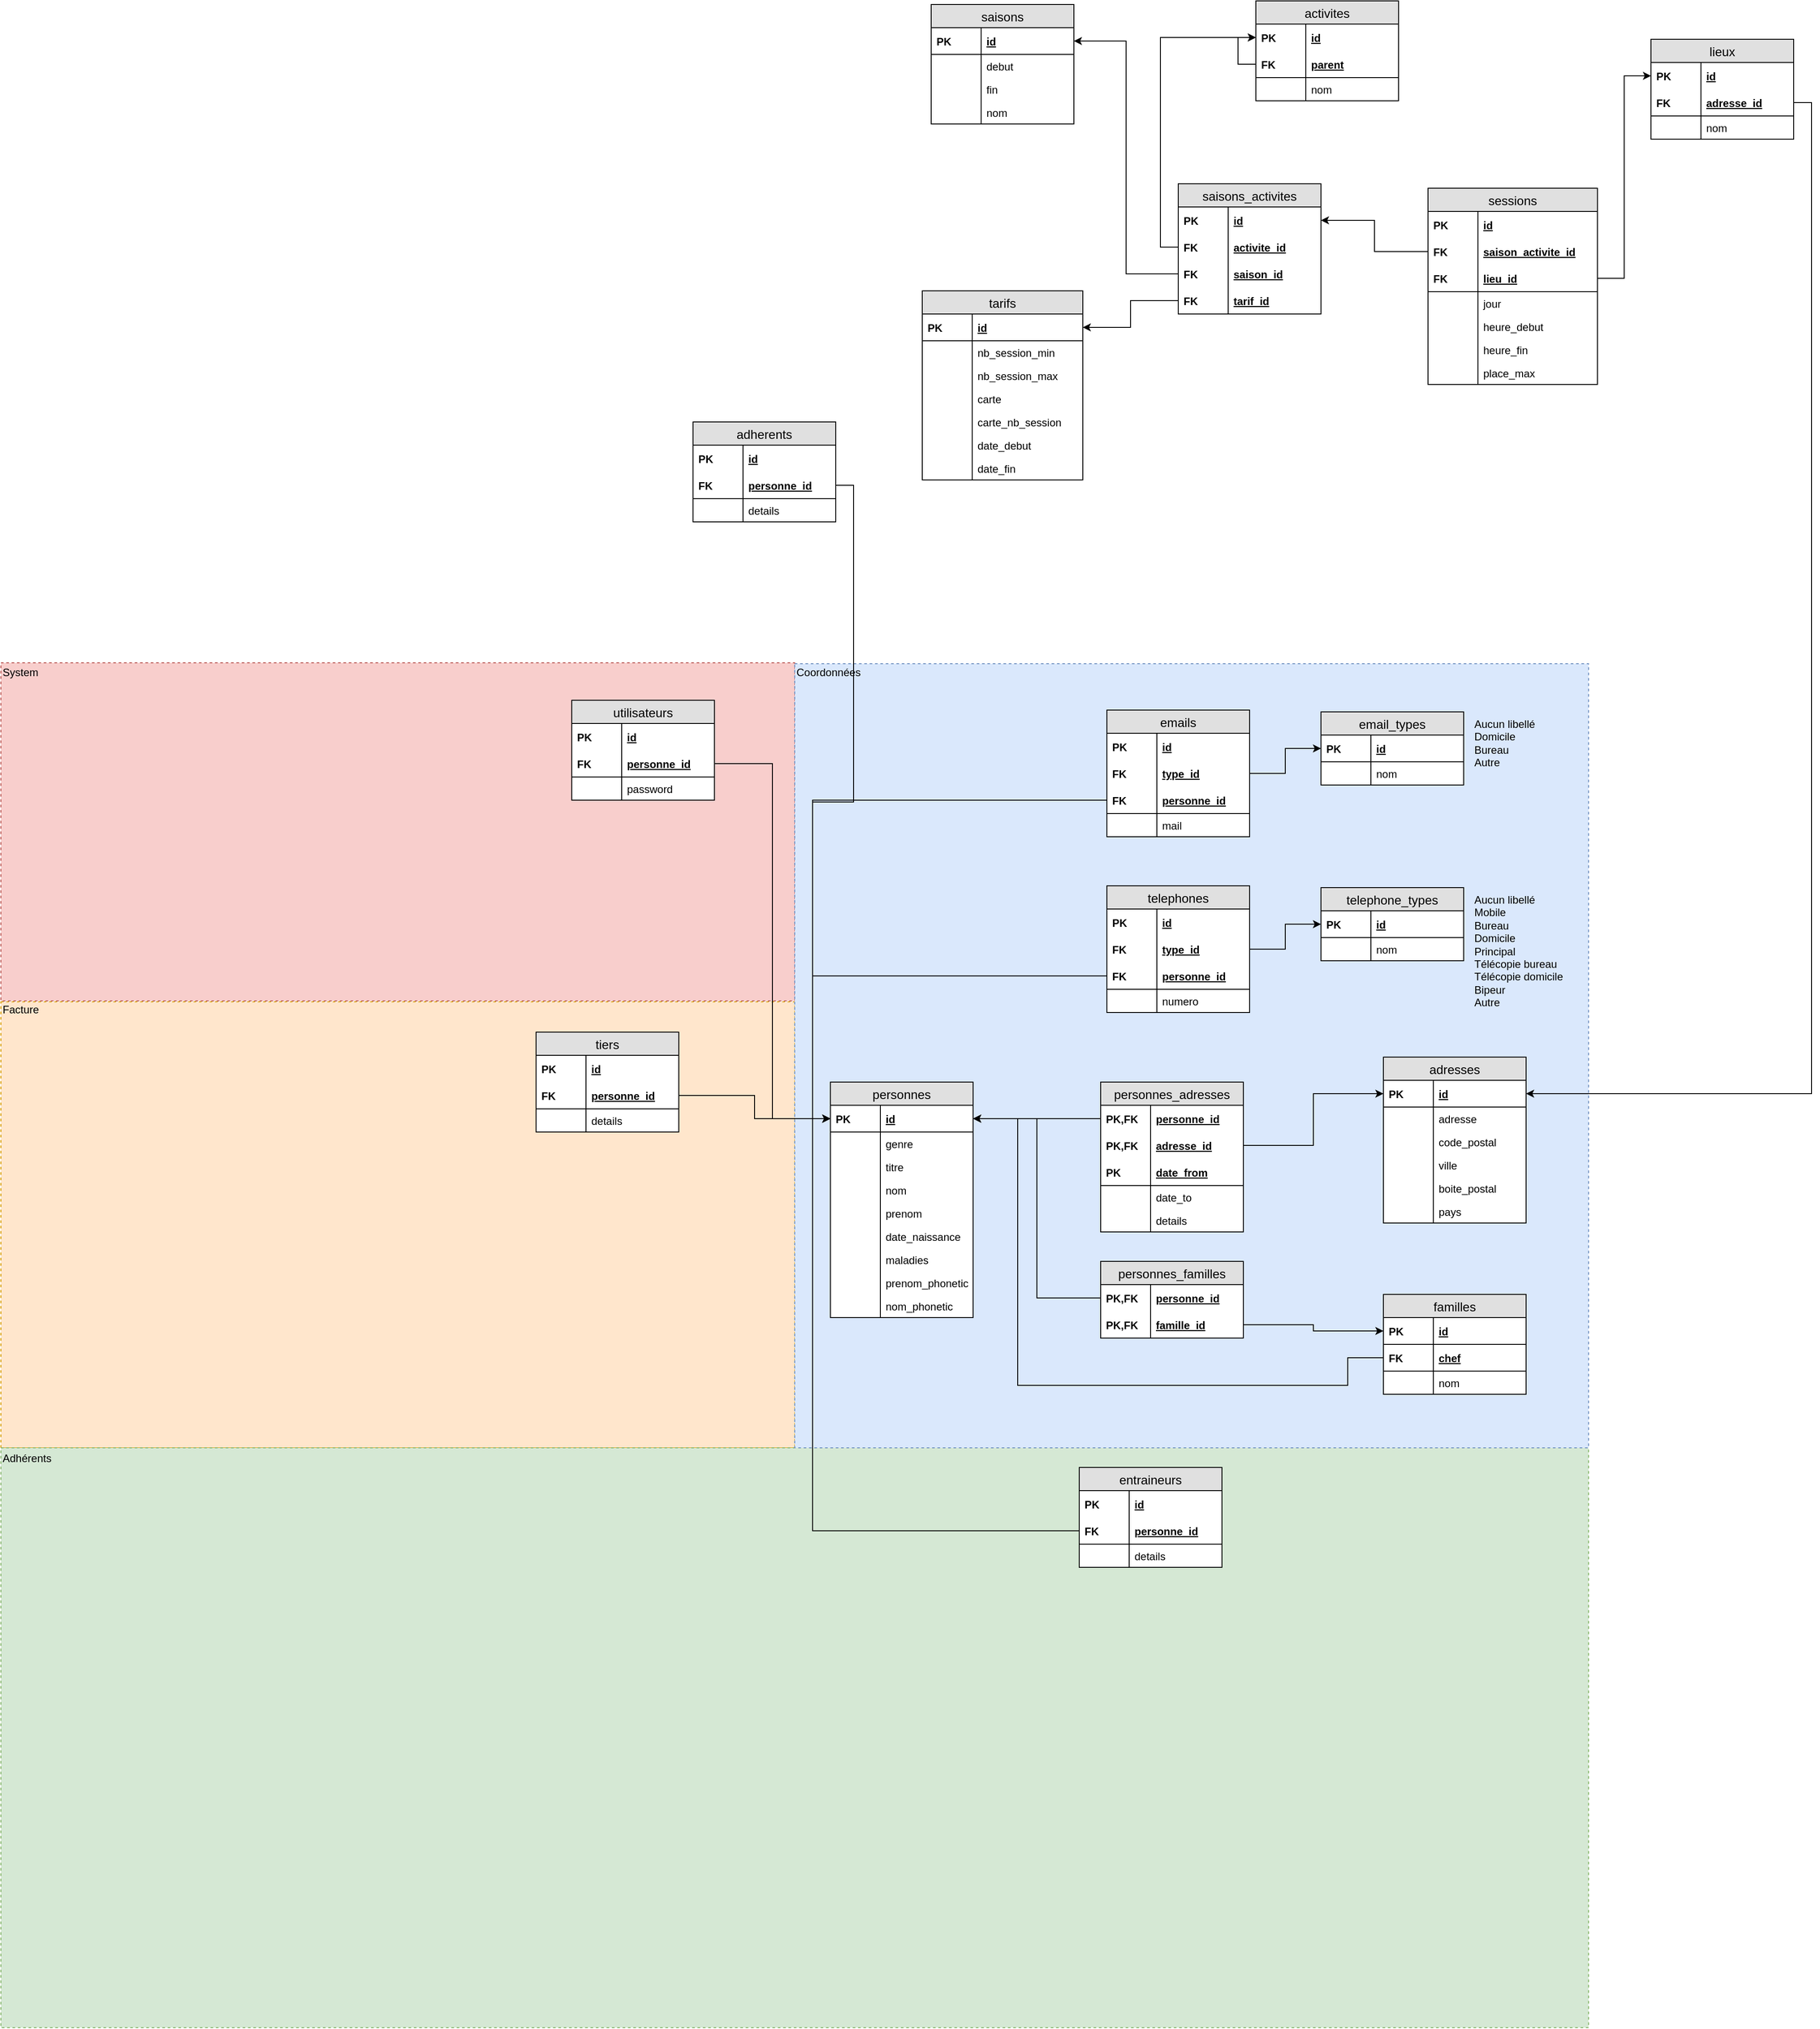 <mxfile pages="1" version="11.2.8" type="github"><diagram id="SaWCT9ORMfEXji9s9vPT" name="Database"><mxGraphModel dx="2889" dy="2303" grid="1" gridSize="10" guides="1" tooltips="1" connect="1" arrows="1" fold="1" page="0" pageScale="1" pageWidth="827" pageHeight="1169" math="0" shadow="0"><root><mxCell id="0"/><mxCell id="1" parent="0"/><mxCell id="NTeTJrB46WivWu0ab5oI-91" value="" style="rounded=0;whiteSpace=wrap;html=1;align=left;fillColor=#f8cecc;strokeColor=#b85450;dashed=1;" parent="1" vertex="1"><mxGeometry x="-900" y="-430" width="890" height="379" as="geometry"/></mxCell><mxCell id="NTeTJrB46WivWu0ab5oI-90" value="" style="rounded=0;whiteSpace=wrap;html=1;align=left;fillColor=#ffe6cc;strokeColor=#d79b00;dashed=1;" parent="1" vertex="1"><mxGeometry x="-900" y="-50" width="890" height="500" as="geometry"/></mxCell><mxCell id="NTeTJrB46WivWu0ab5oI-89" value="" style="rounded=0;whiteSpace=wrap;html=1;align=left;fillColor=#d5e8d4;strokeColor=#82b366;dashed=1;" parent="1" vertex="1"><mxGeometry x="-900" y="450" width="1780" height="650" as="geometry"/></mxCell><mxCell id="NTeTJrB46WivWu0ab5oI-88" value="" style="rounded=0;whiteSpace=wrap;html=1;align=left;fillColor=#dae8fc;strokeColor=#6c8ebf;dashed=1;" parent="1" vertex="1"><mxGeometry x="-10" y="-429" width="890" height="879" as="geometry"/></mxCell><mxCell id="NjsNlw-hurE6SKYQXbwV-1" value="personnes" style="swimlane;fontStyle=0;childLayout=stackLayout;horizontal=1;startSize=26;fillColor=#e0e0e0;horizontalStack=0;resizeParent=1;resizeParentMax=0;resizeLast=0;collapsible=1;marginBottom=0;swimlaneFillColor=#ffffff;align=center;fontSize=14;" parent="1" vertex="1"><mxGeometry x="30" y="40" width="160" height="264" as="geometry"><mxRectangle x="30" y="40" width="100" height="26" as="alternateBounds"/></mxGeometry></mxCell><mxCell id="NjsNlw-hurE6SKYQXbwV-4" value="id" style="shape=partialRectangle;top=0;left=0;right=0;bottom=1;align=left;verticalAlign=middle;fillColor=none;spacingLeft=60;spacingRight=4;overflow=hidden;rotatable=0;points=[[0,0.5],[1,0.5]];portConstraint=eastwest;dropTarget=0;fontStyle=5;fontSize=12;" parent="NjsNlw-hurE6SKYQXbwV-1" vertex="1"><mxGeometry y="26" width="160" height="30" as="geometry"/></mxCell><mxCell id="NjsNlw-hurE6SKYQXbwV-5" value="PK" style="shape=partialRectangle;fontStyle=1;top=0;left=0;bottom=0;fillColor=none;align=left;verticalAlign=middle;spacingLeft=4;spacingRight=4;overflow=hidden;rotatable=0;points=[];portConstraint=eastwest;part=1;fontSize=12;" parent="NjsNlw-hurE6SKYQXbwV-4" vertex="1" connectable="0"><mxGeometry width="56" height="30" as="geometry"/></mxCell><mxCell id="NjsNlw-hurE6SKYQXbwV-6" value="genre" style="shape=partialRectangle;top=0;left=0;right=0;bottom=0;align=left;verticalAlign=top;fillColor=none;spacingLeft=60;spacingRight=4;overflow=hidden;rotatable=0;points=[[0,0.5],[1,0.5]];portConstraint=eastwest;dropTarget=0;fontSize=12;" parent="NjsNlw-hurE6SKYQXbwV-1" vertex="1"><mxGeometry y="56" width="160" height="26" as="geometry"/></mxCell><mxCell id="NjsNlw-hurE6SKYQXbwV-7" value="" style="shape=partialRectangle;top=0;left=0;bottom=0;fillColor=none;align=left;verticalAlign=top;spacingLeft=4;spacingRight=4;overflow=hidden;rotatable=0;points=[];portConstraint=eastwest;part=1;fontSize=12;" parent="NjsNlw-hurE6SKYQXbwV-6" vertex="1" connectable="0"><mxGeometry width="56" height="26" as="geometry"/></mxCell><mxCell id="NjsNlw-hurE6SKYQXbwV-18" value="titre" style="shape=partialRectangle;top=0;left=0;right=0;bottom=0;align=left;verticalAlign=top;fillColor=none;spacingLeft=60;spacingRight=4;overflow=hidden;rotatable=0;points=[[0,0.5],[1,0.5]];portConstraint=eastwest;dropTarget=0;fontSize=12;" parent="NjsNlw-hurE6SKYQXbwV-1" vertex="1"><mxGeometry y="82" width="160" height="26" as="geometry"/></mxCell><mxCell id="NjsNlw-hurE6SKYQXbwV-19" value="" style="shape=partialRectangle;top=0;left=0;bottom=0;fillColor=none;align=left;verticalAlign=top;spacingLeft=4;spacingRight=4;overflow=hidden;rotatable=0;points=[];portConstraint=eastwest;part=1;fontSize=12;" parent="NjsNlw-hurE6SKYQXbwV-18" vertex="1" connectable="0"><mxGeometry width="56" height="26" as="geometry"/></mxCell><mxCell id="NjsNlw-hurE6SKYQXbwV-20" value="nom" style="shape=partialRectangle;top=0;left=0;right=0;bottom=0;align=left;verticalAlign=top;fillColor=none;spacingLeft=60;spacingRight=4;overflow=hidden;rotatable=0;points=[[0,0.5],[1,0.5]];portConstraint=eastwest;dropTarget=0;fontSize=12;" parent="NjsNlw-hurE6SKYQXbwV-1" vertex="1"><mxGeometry y="108" width="160" height="26" as="geometry"/></mxCell><mxCell id="NjsNlw-hurE6SKYQXbwV-21" value="" style="shape=partialRectangle;top=0;left=0;bottom=0;fillColor=none;align=left;verticalAlign=top;spacingLeft=4;spacingRight=4;overflow=hidden;rotatable=0;points=[];portConstraint=eastwest;part=1;fontSize=12;" parent="NjsNlw-hurE6SKYQXbwV-20" vertex="1" connectable="0"><mxGeometry width="56" height="26" as="geometry"/></mxCell><mxCell id="NjsNlw-hurE6SKYQXbwV-22" value="prenom" style="shape=partialRectangle;top=0;left=0;right=0;bottom=0;align=left;verticalAlign=top;fillColor=none;spacingLeft=60;spacingRight=4;overflow=hidden;rotatable=0;points=[[0,0.5],[1,0.5]];portConstraint=eastwest;dropTarget=0;fontSize=12;" parent="NjsNlw-hurE6SKYQXbwV-1" vertex="1"><mxGeometry y="134" width="160" height="26" as="geometry"/></mxCell><mxCell id="NjsNlw-hurE6SKYQXbwV-23" value="" style="shape=partialRectangle;top=0;left=0;bottom=0;fillColor=none;align=left;verticalAlign=top;spacingLeft=4;spacingRight=4;overflow=hidden;rotatable=0;points=[];portConstraint=eastwest;part=1;fontSize=12;" parent="NjsNlw-hurE6SKYQXbwV-22" vertex="1" connectable="0"><mxGeometry width="56" height="26" as="geometry"/></mxCell><mxCell id="NjsNlw-hurE6SKYQXbwV-26" value="date_naissance" style="shape=partialRectangle;top=0;left=0;right=0;bottom=0;align=left;verticalAlign=top;fillColor=none;spacingLeft=60;spacingRight=4;overflow=hidden;rotatable=0;points=[[0,0.5],[1,0.5]];portConstraint=eastwest;dropTarget=0;fontSize=12;" parent="NjsNlw-hurE6SKYQXbwV-1" vertex="1"><mxGeometry y="160" width="160" height="26" as="geometry"/></mxCell><mxCell id="NjsNlw-hurE6SKYQXbwV-27" value="" style="shape=partialRectangle;top=0;left=0;bottom=0;fillColor=none;align=left;verticalAlign=top;spacingLeft=4;spacingRight=4;overflow=hidden;rotatable=0;points=[];portConstraint=eastwest;part=1;fontSize=12;" parent="NjsNlw-hurE6SKYQXbwV-26" vertex="1" connectable="0"><mxGeometry width="56" height="26" as="geometry"/></mxCell><mxCell id="NjsNlw-hurE6SKYQXbwV-24" value="maladies" style="shape=partialRectangle;top=0;left=0;right=0;bottom=0;align=left;verticalAlign=top;fillColor=none;spacingLeft=60;spacingRight=4;overflow=hidden;rotatable=0;points=[[0,0.5],[1,0.5]];portConstraint=eastwest;dropTarget=0;fontSize=12;" parent="NjsNlw-hurE6SKYQXbwV-1" vertex="1"><mxGeometry y="186" width="160" height="26" as="geometry"/></mxCell><mxCell id="NjsNlw-hurE6SKYQXbwV-25" value="" style="shape=partialRectangle;top=0;left=0;bottom=0;fillColor=none;align=left;verticalAlign=top;spacingLeft=4;spacingRight=4;overflow=hidden;rotatable=0;points=[];portConstraint=eastwest;part=1;fontSize=12;" parent="NjsNlw-hurE6SKYQXbwV-24" vertex="1" connectable="0"><mxGeometry width="56" height="26" as="geometry"/></mxCell><mxCell id="NTeTJrB46WivWu0ab5oI-1" value="prenom_phonetic" style="shape=partialRectangle;top=0;left=0;right=0;bottom=0;align=left;verticalAlign=top;fillColor=none;spacingLeft=60;spacingRight=4;overflow=hidden;rotatable=0;points=[[0,0.5],[1,0.5]];portConstraint=eastwest;dropTarget=0;fontSize=12;" parent="NjsNlw-hurE6SKYQXbwV-1" vertex="1"><mxGeometry y="212" width="160" height="26" as="geometry"/></mxCell><mxCell id="NTeTJrB46WivWu0ab5oI-2" value="" style="shape=partialRectangle;top=0;left=0;bottom=0;fillColor=none;align=left;verticalAlign=top;spacingLeft=4;spacingRight=4;overflow=hidden;rotatable=0;points=[];portConstraint=eastwest;part=1;fontSize=12;" parent="NTeTJrB46WivWu0ab5oI-1" vertex="1" connectable="0"><mxGeometry width="56" height="26" as="geometry"/></mxCell><mxCell id="NTeTJrB46WivWu0ab5oI-9" value="nom_phonetic" style="shape=partialRectangle;top=0;left=0;right=0;bottom=0;align=left;verticalAlign=top;fillColor=none;spacingLeft=60;spacingRight=4;overflow=hidden;rotatable=0;points=[[0,0.5],[1,0.5]];portConstraint=eastwest;dropTarget=0;fontSize=12;" parent="NjsNlw-hurE6SKYQXbwV-1" vertex="1"><mxGeometry y="238" width="160" height="26" as="geometry"/></mxCell><mxCell id="NTeTJrB46WivWu0ab5oI-10" value="" style="shape=partialRectangle;top=0;left=0;bottom=0;fillColor=none;align=left;verticalAlign=top;spacingLeft=4;spacingRight=4;overflow=hidden;rotatable=0;points=[];portConstraint=eastwest;part=1;fontSize=12;" parent="NTeTJrB46WivWu0ab5oI-9" vertex="1" connectable="0"><mxGeometry width="56" height="26" as="geometry"/></mxCell><mxCell id="NjsNlw-hurE6SKYQXbwV-8" value="adresses" style="swimlane;fontStyle=0;childLayout=stackLayout;horizontal=1;startSize=26;fillColor=#e0e0e0;horizontalStack=0;resizeParent=1;resizeParentMax=0;resizeLast=0;collapsible=1;marginBottom=0;swimlaneFillColor=#ffffff;align=center;fontSize=14;" parent="1" vertex="1"><mxGeometry x="650" y="12" width="160" height="186" as="geometry"/></mxCell><mxCell id="NjsNlw-hurE6SKYQXbwV-9" value="id" style="shape=partialRectangle;top=0;left=0;right=0;bottom=1;align=left;verticalAlign=middle;fillColor=none;spacingLeft=60;spacingRight=4;overflow=hidden;rotatable=0;points=[[0,0.5],[1,0.5]];portConstraint=eastwest;dropTarget=0;fontStyle=5;fontSize=12;" parent="NjsNlw-hurE6SKYQXbwV-8" vertex="1"><mxGeometry y="26" width="160" height="30" as="geometry"/></mxCell><mxCell id="NjsNlw-hurE6SKYQXbwV-10" value="PK" style="shape=partialRectangle;fontStyle=1;top=0;left=0;bottom=0;fillColor=none;align=left;verticalAlign=middle;spacingLeft=4;spacingRight=4;overflow=hidden;rotatable=0;points=[];portConstraint=eastwest;part=1;fontSize=12;" parent="NjsNlw-hurE6SKYQXbwV-9" vertex="1" connectable="0"><mxGeometry width="56" height="30" as="geometry"/></mxCell><mxCell id="NjsNlw-hurE6SKYQXbwV-28" value="adresse" style="shape=partialRectangle;top=0;left=0;right=0;bottom=0;align=left;verticalAlign=top;fillColor=none;spacingLeft=60;spacingRight=4;overflow=hidden;rotatable=0;points=[[0,0.5],[1,0.5]];portConstraint=eastwest;dropTarget=0;fontSize=12;" parent="NjsNlw-hurE6SKYQXbwV-8" vertex="1"><mxGeometry y="56" width="160" height="26" as="geometry"/></mxCell><mxCell id="NjsNlw-hurE6SKYQXbwV-29" value="" style="shape=partialRectangle;top=0;left=0;bottom=0;fillColor=none;align=left;verticalAlign=top;spacingLeft=4;spacingRight=4;overflow=hidden;rotatable=0;points=[];portConstraint=eastwest;part=1;fontSize=12;" parent="NjsNlw-hurE6SKYQXbwV-28" vertex="1" connectable="0"><mxGeometry width="56" height="26" as="geometry"/></mxCell><mxCell id="NjsNlw-hurE6SKYQXbwV-34" value="code_postal" style="shape=partialRectangle;top=0;left=0;right=0;bottom=0;align=left;verticalAlign=top;fillColor=none;spacingLeft=60;spacingRight=4;overflow=hidden;rotatable=0;points=[[0,0.5],[1,0.5]];portConstraint=eastwest;dropTarget=0;fontSize=12;" parent="NjsNlw-hurE6SKYQXbwV-8" vertex="1"><mxGeometry y="82" width="160" height="26" as="geometry"/></mxCell><mxCell id="NjsNlw-hurE6SKYQXbwV-35" value="" style="shape=partialRectangle;top=0;left=0;bottom=0;fillColor=none;align=left;verticalAlign=top;spacingLeft=4;spacingRight=4;overflow=hidden;rotatable=0;points=[];portConstraint=eastwest;part=1;fontSize=12;" parent="NjsNlw-hurE6SKYQXbwV-34" vertex="1" connectable="0"><mxGeometry width="56" height="26" as="geometry"/></mxCell><mxCell id="NjsNlw-hurE6SKYQXbwV-32" value="ville" style="shape=partialRectangle;top=0;left=0;right=0;bottom=0;align=left;verticalAlign=top;fillColor=none;spacingLeft=60;spacingRight=4;overflow=hidden;rotatable=0;points=[[0,0.5],[1,0.5]];portConstraint=eastwest;dropTarget=0;fontSize=12;" parent="NjsNlw-hurE6SKYQXbwV-8" vertex="1"><mxGeometry y="108" width="160" height="26" as="geometry"/></mxCell><mxCell id="NjsNlw-hurE6SKYQXbwV-33" value="" style="shape=partialRectangle;top=0;left=0;bottom=0;fillColor=none;align=left;verticalAlign=top;spacingLeft=4;spacingRight=4;overflow=hidden;rotatable=0;points=[];portConstraint=eastwest;part=1;fontSize=12;" parent="NjsNlw-hurE6SKYQXbwV-32" vertex="1" connectable="0"><mxGeometry width="56" height="26" as="geometry"/></mxCell><mxCell id="NjsNlw-hurE6SKYQXbwV-30" value="boite_postal" style="shape=partialRectangle;top=0;left=0;right=0;bottom=0;align=left;verticalAlign=top;fillColor=none;spacingLeft=60;spacingRight=4;overflow=hidden;rotatable=0;points=[[0,0.5],[1,0.5]];portConstraint=eastwest;dropTarget=0;fontSize=12;" parent="NjsNlw-hurE6SKYQXbwV-8" vertex="1"><mxGeometry y="134" width="160" height="26" as="geometry"/></mxCell><mxCell id="NjsNlw-hurE6SKYQXbwV-31" value="" style="shape=partialRectangle;top=0;left=0;bottom=0;fillColor=none;align=left;verticalAlign=top;spacingLeft=4;spacingRight=4;overflow=hidden;rotatable=0;points=[];portConstraint=eastwest;part=1;fontSize=12;" parent="NjsNlw-hurE6SKYQXbwV-30" vertex="1" connectable="0"><mxGeometry width="56" height="26" as="geometry"/></mxCell><mxCell id="NTeTJrB46WivWu0ab5oI-11" value="pays" style="shape=partialRectangle;top=0;left=0;right=0;bottom=0;align=left;verticalAlign=top;fillColor=none;spacingLeft=60;spacingRight=4;overflow=hidden;rotatable=0;points=[[0,0.5],[1,0.5]];portConstraint=eastwest;dropTarget=0;fontSize=12;" parent="NjsNlw-hurE6SKYQXbwV-8" vertex="1"><mxGeometry y="160" width="160" height="26" as="geometry"/></mxCell><mxCell id="NTeTJrB46WivWu0ab5oI-12" value="" style="shape=partialRectangle;top=0;left=0;bottom=0;fillColor=none;align=left;verticalAlign=top;spacingLeft=4;spacingRight=4;overflow=hidden;rotatable=0;points=[];portConstraint=eastwest;part=1;fontSize=12;" parent="NTeTJrB46WivWu0ab5oI-11" vertex="1" connectable="0"><mxGeometry width="56" height="26" as="geometry"/></mxCell><mxCell id="NjsNlw-hurE6SKYQXbwV-13" value="personnes_adresses" style="swimlane;fontStyle=0;childLayout=stackLayout;horizontal=1;startSize=26;fillColor=#e0e0e0;horizontalStack=0;resizeParent=1;resizeParentMax=0;resizeLast=0;collapsible=1;marginBottom=0;swimlaneFillColor=#ffffff;align=center;fontSize=14;" parent="1" vertex="1"><mxGeometry x="333" y="40" width="160" height="168" as="geometry"/></mxCell><mxCell id="NjsNlw-hurE6SKYQXbwV-46" value="personne_id" style="shape=partialRectangle;top=0;left=0;right=0;bottom=1;align=left;verticalAlign=middle;fillColor=none;spacingLeft=60;spacingRight=4;overflow=hidden;rotatable=0;points=[[0,0.5],[1,0.5]];portConstraint=eastwest;dropTarget=0;fontStyle=5;fontSize=12;strokeColor=none;" parent="NjsNlw-hurE6SKYQXbwV-13" vertex="1"><mxGeometry y="26" width="160" height="30" as="geometry"/></mxCell><mxCell id="NjsNlw-hurE6SKYQXbwV-47" value="PK,FK" style="shape=partialRectangle;fontStyle=1;top=0;left=0;bottom=0;fillColor=none;align=left;verticalAlign=middle;spacingLeft=4;spacingRight=4;overflow=hidden;rotatable=0;points=[];portConstraint=eastwest;part=1;fontSize=12;" parent="NjsNlw-hurE6SKYQXbwV-46" vertex="1" connectable="0"><mxGeometry width="56" height="30" as="geometry"/></mxCell><mxCell id="NjsNlw-hurE6SKYQXbwV-44" value="adresse_id" style="shape=partialRectangle;top=0;left=0;right=0;bottom=1;align=left;verticalAlign=middle;fillColor=none;spacingLeft=60;spacingRight=4;overflow=hidden;rotatable=0;points=[[0,0.5],[1,0.5]];portConstraint=eastwest;dropTarget=0;fontStyle=5;fontSize=12;strokeColor=none;" parent="NjsNlw-hurE6SKYQXbwV-13" vertex="1"><mxGeometry y="56" width="160" height="30" as="geometry"/></mxCell><mxCell id="NjsNlw-hurE6SKYQXbwV-45" value="PK,FK" style="shape=partialRectangle;fontStyle=1;top=0;left=0;bottom=0;fillColor=none;align=left;verticalAlign=middle;spacingLeft=4;spacingRight=4;overflow=hidden;rotatable=0;points=[];portConstraint=eastwest;part=1;fontSize=12;" parent="NjsNlw-hurE6SKYQXbwV-44" vertex="1" connectable="0"><mxGeometry width="56" height="30" as="geometry"/></mxCell><mxCell id="NjsNlw-hurE6SKYQXbwV-14" value="date_from" style="shape=partialRectangle;top=0;left=0;right=0;bottom=1;align=left;verticalAlign=middle;fillColor=none;spacingLeft=60;spacingRight=4;overflow=hidden;rotatable=0;points=[[0,0.5],[1,0.5]];portConstraint=eastwest;dropTarget=0;fontStyle=5;fontSize=12;" parent="NjsNlw-hurE6SKYQXbwV-13" vertex="1"><mxGeometry y="86" width="160" height="30" as="geometry"/></mxCell><mxCell id="NjsNlw-hurE6SKYQXbwV-15" value="PK" style="shape=partialRectangle;fontStyle=1;top=0;left=0;bottom=0;fillColor=none;align=left;verticalAlign=middle;spacingLeft=4;spacingRight=4;overflow=hidden;rotatable=0;points=[];portConstraint=eastwest;part=1;fontSize=12;" parent="NjsNlw-hurE6SKYQXbwV-14" vertex="1" connectable="0"><mxGeometry width="56" height="30" as="geometry"/></mxCell><mxCell id="NjsNlw-hurE6SKYQXbwV-16" value="date_to" style="shape=partialRectangle;top=0;left=0;right=0;bottom=0;align=left;verticalAlign=top;fillColor=none;spacingLeft=60;spacingRight=4;overflow=hidden;rotatable=0;points=[[0,0.5],[1,0.5]];portConstraint=eastwest;dropTarget=0;fontSize=12;" parent="NjsNlw-hurE6SKYQXbwV-13" vertex="1"><mxGeometry y="116" width="160" height="26" as="geometry"/></mxCell><mxCell id="NjsNlw-hurE6SKYQXbwV-17" value="" style="shape=partialRectangle;top=0;left=0;bottom=0;fillColor=none;align=left;verticalAlign=top;spacingLeft=4;spacingRight=4;overflow=hidden;rotatable=0;points=[];portConstraint=eastwest;part=1;fontSize=12;" parent="NjsNlw-hurE6SKYQXbwV-16" vertex="1" connectable="0"><mxGeometry width="56" height="26" as="geometry"/></mxCell><mxCell id="NjsNlw-hurE6SKYQXbwV-36" value="details" style="shape=partialRectangle;top=0;left=0;right=0;bottom=0;align=left;verticalAlign=top;fillColor=none;spacingLeft=60;spacingRight=4;overflow=hidden;rotatable=0;points=[[0,0.5],[1,0.5]];portConstraint=eastwest;dropTarget=0;fontSize=12;" parent="NjsNlw-hurE6SKYQXbwV-13" vertex="1"><mxGeometry y="142" width="160" height="26" as="geometry"/></mxCell><mxCell id="NjsNlw-hurE6SKYQXbwV-37" value="" style="shape=partialRectangle;top=0;left=0;bottom=0;fillColor=none;align=left;verticalAlign=top;spacingLeft=4;spacingRight=4;overflow=hidden;rotatable=0;points=[];portConstraint=eastwest;part=1;fontSize=12;" parent="NjsNlw-hurE6SKYQXbwV-36" vertex="1" connectable="0"><mxGeometry width="56" height="26" as="geometry"/></mxCell><mxCell id="zukB0DvXN_eEar7ZmvWP-1" style="edgeStyle=orthogonalEdgeStyle;rounded=0;orthogonalLoop=1;jettySize=auto;html=1;exitX=1;exitY=0.5;exitDx=0;exitDy=0;entryX=0;entryY=0.5;entryDx=0;entryDy=0;startArrow=classic;startFill=1;endArrow=none;endFill=0;" parent="1" source="NjsNlw-hurE6SKYQXbwV-4" target="NjsNlw-hurE6SKYQXbwV-46" edge="1"><mxGeometry relative="1" as="geometry"/></mxCell><mxCell id="zukB0DvXN_eEar7ZmvWP-2" style="edgeStyle=orthogonalEdgeStyle;rounded=0;orthogonalLoop=1;jettySize=auto;html=1;exitX=0;exitY=0.5;exitDx=0;exitDy=0;entryX=1;entryY=0.5;entryDx=0;entryDy=0;startArrow=classic;startFill=1;endArrow=none;endFill=0;" parent="1" source="NjsNlw-hurE6SKYQXbwV-9" target="NjsNlw-hurE6SKYQXbwV-44" edge="1"><mxGeometry relative="1" as="geometry"/></mxCell><mxCell id="zukB0DvXN_eEar7ZmvWP-3" value="familles" style="swimlane;fontStyle=0;childLayout=stackLayout;horizontal=1;startSize=26;fillColor=#e0e0e0;horizontalStack=0;resizeParent=1;resizeParentMax=0;resizeLast=0;collapsible=1;marginBottom=0;swimlaneFillColor=#ffffff;align=center;fontSize=14;" parent="1" vertex="1"><mxGeometry x="650" y="278" width="160" height="112" as="geometry"/></mxCell><mxCell id="zukB0DvXN_eEar7ZmvWP-4" value="id" style="shape=partialRectangle;top=0;left=0;right=0;bottom=1;align=left;verticalAlign=middle;fillColor=none;spacingLeft=60;spacingRight=4;overflow=hidden;rotatable=0;points=[[0,0.5],[1,0.5]];portConstraint=eastwest;dropTarget=0;fontStyle=5;fontSize=12;" parent="zukB0DvXN_eEar7ZmvWP-3" vertex="1"><mxGeometry y="26" width="160" height="30" as="geometry"/></mxCell><mxCell id="zukB0DvXN_eEar7ZmvWP-5" value="PK" style="shape=partialRectangle;fontStyle=1;top=0;left=0;bottom=0;fillColor=none;align=left;verticalAlign=middle;spacingLeft=4;spacingRight=4;overflow=hidden;rotatable=0;points=[];portConstraint=eastwest;part=1;fontSize=12;" parent="zukB0DvXN_eEar7ZmvWP-4" vertex="1" connectable="0"><mxGeometry width="56" height="30" as="geometry"/></mxCell><mxCell id="zukB0DvXN_eEar7ZmvWP-31" value="chef" style="shape=partialRectangle;top=0;left=0;right=0;bottom=1;align=left;verticalAlign=middle;fillColor=none;spacingLeft=60;spacingRight=4;overflow=hidden;rotatable=0;points=[[0,0.5],[1,0.5]];portConstraint=eastwest;dropTarget=0;fontStyle=5;fontSize=12;" parent="zukB0DvXN_eEar7ZmvWP-3" vertex="1"><mxGeometry y="56" width="160" height="30" as="geometry"/></mxCell><mxCell id="zukB0DvXN_eEar7ZmvWP-32" value="FK" style="shape=partialRectangle;fontStyle=1;top=0;left=0;bottom=0;fillColor=none;align=left;verticalAlign=middle;spacingLeft=4;spacingRight=4;overflow=hidden;rotatable=0;points=[];portConstraint=eastwest;part=1;fontSize=12;" parent="zukB0DvXN_eEar7ZmvWP-31" vertex="1" connectable="0"><mxGeometry width="56" height="30" as="geometry"/></mxCell><mxCell id="zukB0DvXN_eEar7ZmvWP-6" value="nom" style="shape=partialRectangle;top=0;left=0;right=0;bottom=0;align=left;verticalAlign=top;fillColor=none;spacingLeft=60;spacingRight=4;overflow=hidden;rotatable=0;points=[[0,0.5],[1,0.5]];portConstraint=eastwest;dropTarget=0;fontSize=12;" parent="zukB0DvXN_eEar7ZmvWP-3" vertex="1"><mxGeometry y="86" width="160" height="26" as="geometry"/></mxCell><mxCell id="zukB0DvXN_eEar7ZmvWP-7" value="" style="shape=partialRectangle;top=0;left=0;bottom=0;fillColor=none;align=left;verticalAlign=top;spacingLeft=4;spacingRight=4;overflow=hidden;rotatable=0;points=[];portConstraint=eastwest;part=1;fontSize=12;" parent="zukB0DvXN_eEar7ZmvWP-6" vertex="1" connectable="0"><mxGeometry width="56" height="26" as="geometry"/></mxCell><mxCell id="zukB0DvXN_eEar7ZmvWP-18" value="personnes_familles" style="swimlane;fontStyle=0;childLayout=stackLayout;horizontal=1;startSize=26;fillColor=#e0e0e0;horizontalStack=0;resizeParent=1;resizeParentMax=0;resizeLast=0;collapsible=1;marginBottom=0;swimlaneFillColor=#ffffff;align=center;fontSize=14;" parent="1" vertex="1"><mxGeometry x="333" y="241" width="160" height="86" as="geometry"/></mxCell><mxCell id="zukB0DvXN_eEar7ZmvWP-19" value="personne_id" style="shape=partialRectangle;top=0;left=0;right=0;bottom=1;align=left;verticalAlign=middle;fillColor=none;spacingLeft=60;spacingRight=4;overflow=hidden;rotatable=0;points=[[0,0.5],[1,0.5]];portConstraint=eastwest;dropTarget=0;fontStyle=5;fontSize=12;strokeColor=none;" parent="zukB0DvXN_eEar7ZmvWP-18" vertex="1"><mxGeometry y="26" width="160" height="30" as="geometry"/></mxCell><mxCell id="zukB0DvXN_eEar7ZmvWP-20" value="PK,FK" style="shape=partialRectangle;fontStyle=1;top=0;left=0;bottom=0;fillColor=none;align=left;verticalAlign=middle;spacingLeft=4;spacingRight=4;overflow=hidden;rotatable=0;points=[];portConstraint=eastwest;part=1;fontSize=12;" parent="zukB0DvXN_eEar7ZmvWP-19" vertex="1" connectable="0"><mxGeometry width="56" height="30" as="geometry"/></mxCell><mxCell id="zukB0DvXN_eEar7ZmvWP-21" value="famille_id" style="shape=partialRectangle;top=0;left=0;right=0;bottom=1;align=left;verticalAlign=middle;fillColor=none;spacingLeft=60;spacingRight=4;overflow=hidden;rotatable=0;points=[[0,0.5],[1,0.5]];portConstraint=eastwest;dropTarget=0;fontStyle=5;fontSize=12;strokeColor=#000000;" parent="zukB0DvXN_eEar7ZmvWP-18" vertex="1"><mxGeometry y="56" width="160" height="30" as="geometry"/></mxCell><mxCell id="zukB0DvXN_eEar7ZmvWP-22" value="PK,FK" style="shape=partialRectangle;fontStyle=1;top=0;left=0;bottom=0;fillColor=none;align=left;verticalAlign=middle;spacingLeft=4;spacingRight=4;overflow=hidden;rotatable=0;points=[];portConstraint=eastwest;part=1;fontSize=12;" parent="zukB0DvXN_eEar7ZmvWP-21" vertex="1" connectable="0"><mxGeometry width="56" height="30" as="geometry"/></mxCell><mxCell id="zukB0DvXN_eEar7ZmvWP-29" style="edgeStyle=orthogonalEdgeStyle;rounded=0;orthogonalLoop=1;jettySize=auto;html=1;exitX=1;exitY=0.5;exitDx=0;exitDy=0;entryX=0;entryY=0.5;entryDx=0;entryDy=0;startArrow=classic;startFill=1;endArrow=none;endFill=0;" parent="1" source="NjsNlw-hurE6SKYQXbwV-4" target="zukB0DvXN_eEar7ZmvWP-19" edge="1"><mxGeometry relative="1" as="geometry"/></mxCell><mxCell id="zukB0DvXN_eEar7ZmvWP-30" style="edgeStyle=orthogonalEdgeStyle;rounded=0;orthogonalLoop=1;jettySize=auto;html=1;exitX=0;exitY=0.5;exitDx=0;exitDy=0;entryX=1;entryY=0.5;entryDx=0;entryDy=0;startArrow=classic;startFill=1;endArrow=none;endFill=0;" parent="1" source="zukB0DvXN_eEar7ZmvWP-4" target="zukB0DvXN_eEar7ZmvWP-21" edge="1"><mxGeometry relative="1" as="geometry"/></mxCell><mxCell id="zukB0DvXN_eEar7ZmvWP-33" style="edgeStyle=orthogonalEdgeStyle;rounded=0;orthogonalLoop=1;jettySize=auto;html=1;exitX=1;exitY=0.5;exitDx=0;exitDy=0;entryX=0;entryY=0.5;entryDx=0;entryDy=0;startArrow=classic;startFill=1;endArrow=none;endFill=0;" parent="1" source="NjsNlw-hurE6SKYQXbwV-4" target="zukB0DvXN_eEar7ZmvWP-31" edge="1"><mxGeometry relative="1" as="geometry"><Array as="points"><mxPoint x="240" y="81"/><mxPoint x="240" y="380"/><mxPoint x="610" y="380"/><mxPoint x="610" y="349"/></Array></mxGeometry></mxCell><mxCell id="zukB0DvXN_eEar7ZmvWP-34" value="adherents" style="swimlane;fontStyle=0;childLayout=stackLayout;horizontal=1;startSize=26;fillColor=#e0e0e0;horizontalStack=0;resizeParent=1;resizeParentMax=0;resizeLast=0;collapsible=1;marginBottom=0;swimlaneFillColor=#ffffff;align=center;fontSize=14;" parent="1" vertex="1"><mxGeometry x="-124" y="-700" width="160" height="112" as="geometry"/></mxCell><mxCell id="zukB0DvXN_eEar7ZmvWP-49" value="id" style="shape=partialRectangle;top=0;left=0;right=0;bottom=1;align=left;verticalAlign=middle;fillColor=none;spacingLeft=60;spacingRight=4;overflow=hidden;rotatable=0;points=[[0,0.5],[1,0.5]];portConstraint=eastwest;dropTarget=0;fontStyle=5;fontSize=12;strokeColor=none;" parent="zukB0DvXN_eEar7ZmvWP-34" vertex="1"><mxGeometry y="26" width="160" height="30" as="geometry"/></mxCell><mxCell id="zukB0DvXN_eEar7ZmvWP-50" value="PK" style="shape=partialRectangle;fontStyle=1;top=0;left=0;bottom=0;fillColor=none;align=left;verticalAlign=middle;spacingLeft=4;spacingRight=4;overflow=hidden;rotatable=0;points=[];portConstraint=eastwest;part=1;fontSize=12;" parent="zukB0DvXN_eEar7ZmvWP-49" vertex="1" connectable="0"><mxGeometry width="56" height="30" as="geometry"/></mxCell><mxCell id="zukB0DvXN_eEar7ZmvWP-35" value="personne_id" style="shape=partialRectangle;top=0;left=0;right=0;bottom=1;align=left;verticalAlign=middle;fillColor=none;spacingLeft=60;spacingRight=4;overflow=hidden;rotatable=0;points=[[0,0.5],[1,0.5]];portConstraint=eastwest;dropTarget=0;fontStyle=5;fontSize=12;" parent="zukB0DvXN_eEar7ZmvWP-34" vertex="1"><mxGeometry y="56" width="160" height="30" as="geometry"/></mxCell><mxCell id="zukB0DvXN_eEar7ZmvWP-36" value="FK" style="shape=partialRectangle;fontStyle=1;top=0;left=0;bottom=0;fillColor=none;align=left;verticalAlign=middle;spacingLeft=4;spacingRight=4;overflow=hidden;rotatable=0;points=[];portConstraint=eastwest;part=1;fontSize=12;" parent="zukB0DvXN_eEar7ZmvWP-35" vertex="1" connectable="0"><mxGeometry width="56" height="30" as="geometry"/></mxCell><mxCell id="zukB0DvXN_eEar7ZmvWP-47" value="details" style="shape=partialRectangle;top=0;left=0;right=0;bottom=0;align=left;verticalAlign=top;fillColor=none;spacingLeft=60;spacingRight=4;overflow=hidden;rotatable=0;points=[[0,0.5],[1,0.5]];portConstraint=eastwest;dropTarget=0;fontSize=12;" parent="zukB0DvXN_eEar7ZmvWP-34" vertex="1"><mxGeometry y="86" width="160" height="26" as="geometry"/></mxCell><mxCell id="zukB0DvXN_eEar7ZmvWP-48" value="" style="shape=partialRectangle;top=0;left=0;bottom=0;fillColor=none;align=left;verticalAlign=top;spacingLeft=4;spacingRight=4;overflow=hidden;rotatable=0;points=[];portConstraint=eastwest;part=1;fontSize=12;" parent="zukB0DvXN_eEar7ZmvWP-47" vertex="1" connectable="0"><mxGeometry width="56" height="26" as="geometry"/></mxCell><mxCell id="zukB0DvXN_eEar7ZmvWP-51" style="edgeStyle=orthogonalEdgeStyle;rounded=0;orthogonalLoop=1;jettySize=auto;html=1;exitX=0;exitY=0.5;exitDx=0;exitDy=0;entryX=1;entryY=0.5;entryDx=0;entryDy=0;startArrow=classic;startFill=1;endArrow=none;endFill=0;" parent="1" source="NjsNlw-hurE6SKYQXbwV-4" target="zukB0DvXN_eEar7ZmvWP-35" edge="1"><mxGeometry relative="1" as="geometry"/></mxCell><mxCell id="NTeTJrB46WivWu0ab5oI-13" value="telephones" style="swimlane;fontStyle=0;childLayout=stackLayout;horizontal=1;startSize=26;fillColor=#e0e0e0;horizontalStack=0;resizeParent=1;resizeParentMax=0;resizeLast=0;collapsible=1;marginBottom=0;swimlaneFillColor=#ffffff;align=center;fontSize=14;" parent="1" vertex="1"><mxGeometry x="340" y="-180" width="160" height="142" as="geometry"/></mxCell><mxCell id="NTeTJrB46WivWu0ab5oI-39" value="id" style="shape=partialRectangle;top=0;left=0;right=0;bottom=1;align=left;verticalAlign=middle;fillColor=none;spacingLeft=60;spacingRight=4;overflow=hidden;rotatable=0;points=[[0,0.5],[1,0.5]];portConstraint=eastwest;dropTarget=0;fontStyle=5;fontSize=12;strokeColor=none;" parent="NTeTJrB46WivWu0ab5oI-13" vertex="1"><mxGeometry y="26" width="160" height="30" as="geometry"/></mxCell><mxCell id="NTeTJrB46WivWu0ab5oI-40" value="PK" style="shape=partialRectangle;fontStyle=1;top=0;left=0;bottom=0;fillColor=none;align=left;verticalAlign=middle;spacingLeft=4;spacingRight=4;overflow=hidden;rotatable=0;points=[];portConstraint=eastwest;part=1;fontSize=12;" parent="NTeTJrB46WivWu0ab5oI-39" vertex="1" connectable="0"><mxGeometry width="56" height="30" as="geometry"/></mxCell><mxCell id="NTeTJrB46WivWu0ab5oI-14" value="type_id" style="shape=partialRectangle;top=0;left=0;right=0;bottom=1;align=left;verticalAlign=middle;fillColor=none;spacingLeft=60;spacingRight=4;overflow=hidden;rotatable=0;points=[[0,0.5],[1,0.5]];portConstraint=eastwest;dropTarget=0;fontStyle=5;fontSize=12;strokeColor=none;" parent="NTeTJrB46WivWu0ab5oI-13" vertex="1"><mxGeometry y="56" width="160" height="30" as="geometry"/></mxCell><mxCell id="NTeTJrB46WivWu0ab5oI-15" value="FK" style="shape=partialRectangle;fontStyle=1;top=0;left=0;bottom=0;fillColor=none;align=left;verticalAlign=middle;spacingLeft=4;spacingRight=4;overflow=hidden;rotatable=0;points=[];portConstraint=eastwest;part=1;fontSize=12;" parent="NTeTJrB46WivWu0ab5oI-14" vertex="1" connectable="0"><mxGeometry width="56" height="30" as="geometry"/></mxCell><mxCell id="NTeTJrB46WivWu0ab5oI-42" value="personne_id" style="shape=partialRectangle;top=0;left=0;right=0;bottom=1;align=left;verticalAlign=middle;fillColor=none;spacingLeft=60;spacingRight=4;overflow=hidden;rotatable=0;points=[[0,0.5],[1,0.5]];portConstraint=eastwest;dropTarget=0;fontStyle=5;fontSize=12;" parent="NTeTJrB46WivWu0ab5oI-13" vertex="1"><mxGeometry y="86" width="160" height="30" as="geometry"/></mxCell><mxCell id="NTeTJrB46WivWu0ab5oI-43" value="FK" style="shape=partialRectangle;fontStyle=1;top=0;left=0;bottom=0;fillColor=none;align=left;verticalAlign=middle;spacingLeft=4;spacingRight=4;overflow=hidden;rotatable=0;points=[];portConstraint=eastwest;part=1;fontSize=12;" parent="NTeTJrB46WivWu0ab5oI-42" vertex="1" connectable="0"><mxGeometry width="56" height="30" as="geometry"/></mxCell><mxCell id="NTeTJrB46WivWu0ab5oI-16" value="numero" style="shape=partialRectangle;top=0;left=0;right=0;bottom=0;align=left;verticalAlign=top;fillColor=none;spacingLeft=60;spacingRight=4;overflow=hidden;rotatable=0;points=[[0,0.5],[1,0.5]];portConstraint=eastwest;dropTarget=0;fontSize=12;" parent="NTeTJrB46WivWu0ab5oI-13" vertex="1"><mxGeometry y="116" width="160" height="26" as="geometry"/></mxCell><mxCell id="NTeTJrB46WivWu0ab5oI-17" value="" style="shape=partialRectangle;top=0;left=0;bottom=0;fillColor=none;align=left;verticalAlign=top;spacingLeft=4;spacingRight=4;overflow=hidden;rotatable=0;points=[];portConstraint=eastwest;part=1;fontSize=12;" parent="NTeTJrB46WivWu0ab5oI-16" vertex="1" connectable="0"><mxGeometry width="56" height="26" as="geometry"/></mxCell><mxCell id="NTeTJrB46WivWu0ab5oI-26" value="telephone_types" style="swimlane;fontStyle=0;childLayout=stackLayout;horizontal=1;startSize=26;fillColor=#e0e0e0;horizontalStack=0;resizeParent=1;resizeParentMax=0;resizeLast=0;collapsible=1;marginBottom=0;swimlaneFillColor=#ffffff;align=center;fontSize=14;" parent="1" vertex="1"><mxGeometry x="580" y="-178" width="160" height="82" as="geometry"/></mxCell><mxCell id="NTeTJrB46WivWu0ab5oI-27" value="id" style="shape=partialRectangle;top=0;left=0;right=0;bottom=1;align=left;verticalAlign=middle;fillColor=none;spacingLeft=60;spacingRight=4;overflow=hidden;rotatable=0;points=[[0,0.5],[1,0.5]];portConstraint=eastwest;dropTarget=0;fontStyle=5;fontSize=12;" parent="NTeTJrB46WivWu0ab5oI-26" vertex="1"><mxGeometry y="26" width="160" height="30" as="geometry"/></mxCell><mxCell id="NTeTJrB46WivWu0ab5oI-28" value="PK" style="shape=partialRectangle;fontStyle=1;top=0;left=0;bottom=0;fillColor=none;align=left;verticalAlign=middle;spacingLeft=4;spacingRight=4;overflow=hidden;rotatable=0;points=[];portConstraint=eastwest;part=1;fontSize=12;" parent="NTeTJrB46WivWu0ab5oI-27" vertex="1" connectable="0"><mxGeometry width="56" height="30" as="geometry"/></mxCell><mxCell id="NTeTJrB46WivWu0ab5oI-29" value="nom" style="shape=partialRectangle;top=0;left=0;right=0;bottom=0;align=left;verticalAlign=top;fillColor=none;spacingLeft=60;spacingRight=4;overflow=hidden;rotatable=0;points=[[0,0.5],[1,0.5]];portConstraint=eastwest;dropTarget=0;fontSize=12;" parent="NTeTJrB46WivWu0ab5oI-26" vertex="1"><mxGeometry y="56" width="160" height="26" as="geometry"/></mxCell><mxCell id="NTeTJrB46WivWu0ab5oI-30" value="" style="shape=partialRectangle;top=0;left=0;bottom=0;fillColor=none;align=left;verticalAlign=top;spacingLeft=4;spacingRight=4;overflow=hidden;rotatable=0;points=[];portConstraint=eastwest;part=1;fontSize=12;" parent="NTeTJrB46WivWu0ab5oI-29" vertex="1" connectable="0"><mxGeometry width="56" height="26" as="geometry"/></mxCell><mxCell id="NTeTJrB46WivWu0ab5oI-41" style="edgeStyle=orthogonalEdgeStyle;rounded=0;orthogonalLoop=1;jettySize=auto;html=1;exitX=1;exitY=0.5;exitDx=0;exitDy=0;entryX=0;entryY=0.5;entryDx=0;entryDy=0;" parent="1" source="NTeTJrB46WivWu0ab5oI-14" target="NTeTJrB46WivWu0ab5oI-27" edge="1"><mxGeometry relative="1" as="geometry"/></mxCell><mxCell id="NTeTJrB46WivWu0ab5oI-44" style="edgeStyle=orthogonalEdgeStyle;rounded=0;orthogonalLoop=1;jettySize=auto;html=1;exitX=0;exitY=0.5;exitDx=0;exitDy=0;entryX=0;entryY=0.5;entryDx=0;entryDy=0;" parent="1" source="NTeTJrB46WivWu0ab5oI-42" target="NjsNlw-hurE6SKYQXbwV-4" edge="1"><mxGeometry relative="1" as="geometry"/></mxCell><mxCell id="NTeTJrB46WivWu0ab5oI-46" value="Aucun libellé&lt;br&gt;Mobile&lt;br&gt;Bureau&lt;br&gt;Domicile&lt;br&gt;Principal&lt;br&gt;Télécopie bureau&lt;br&gt;Télécopie domicile&lt;br&gt;Bipeur&lt;br&gt;Autre" style="text;html=1;strokeColor=none;fillColor=none;align=left;verticalAlign=top;whiteSpace=wrap;rounded=0;" parent="1" vertex="1"><mxGeometry x="750" y="-178" width="160" height="141" as="geometry"/></mxCell><mxCell id="NTeTJrB46WivWu0ab5oI-47" value="emails" style="swimlane;fontStyle=0;childLayout=stackLayout;horizontal=1;startSize=26;fillColor=#e0e0e0;horizontalStack=0;resizeParent=1;resizeParentMax=0;resizeLast=0;collapsible=1;marginBottom=0;swimlaneFillColor=#ffffff;align=center;fontSize=14;" parent="1" vertex="1"><mxGeometry x="340" y="-377" width="160" height="142" as="geometry"/></mxCell><mxCell id="NTeTJrB46WivWu0ab5oI-48" value="id" style="shape=partialRectangle;top=0;left=0;right=0;bottom=1;align=left;verticalAlign=middle;fillColor=none;spacingLeft=60;spacingRight=4;overflow=hidden;rotatable=0;points=[[0,0.5],[1,0.5]];portConstraint=eastwest;dropTarget=0;fontStyle=5;fontSize=12;strokeColor=none;" parent="NTeTJrB46WivWu0ab5oI-47" vertex="1"><mxGeometry y="26" width="160" height="30" as="geometry"/></mxCell><mxCell id="NTeTJrB46WivWu0ab5oI-49" value="PK" style="shape=partialRectangle;fontStyle=1;top=0;left=0;bottom=0;fillColor=none;align=left;verticalAlign=middle;spacingLeft=4;spacingRight=4;overflow=hidden;rotatable=0;points=[];portConstraint=eastwest;part=1;fontSize=12;" parent="NTeTJrB46WivWu0ab5oI-48" vertex="1" connectable="0"><mxGeometry width="56" height="30" as="geometry"/></mxCell><mxCell id="NTeTJrB46WivWu0ab5oI-50" value="type_id" style="shape=partialRectangle;top=0;left=0;right=0;bottom=1;align=left;verticalAlign=middle;fillColor=none;spacingLeft=60;spacingRight=4;overflow=hidden;rotatable=0;points=[[0,0.5],[1,0.5]];portConstraint=eastwest;dropTarget=0;fontStyle=5;fontSize=12;strokeColor=none;" parent="NTeTJrB46WivWu0ab5oI-47" vertex="1"><mxGeometry y="56" width="160" height="30" as="geometry"/></mxCell><mxCell id="NTeTJrB46WivWu0ab5oI-51" value="FK" style="shape=partialRectangle;fontStyle=1;top=0;left=0;bottom=0;fillColor=none;align=left;verticalAlign=middle;spacingLeft=4;spacingRight=4;overflow=hidden;rotatable=0;points=[];portConstraint=eastwest;part=1;fontSize=12;" parent="NTeTJrB46WivWu0ab5oI-50" vertex="1" connectable="0"><mxGeometry width="56" height="30" as="geometry"/></mxCell><mxCell id="NTeTJrB46WivWu0ab5oI-52" value="personne_id" style="shape=partialRectangle;top=0;left=0;right=0;bottom=1;align=left;verticalAlign=middle;fillColor=none;spacingLeft=60;spacingRight=4;overflow=hidden;rotatable=0;points=[[0,0.5],[1,0.5]];portConstraint=eastwest;dropTarget=0;fontStyle=5;fontSize=12;" parent="NTeTJrB46WivWu0ab5oI-47" vertex="1"><mxGeometry y="86" width="160" height="30" as="geometry"/></mxCell><mxCell id="NTeTJrB46WivWu0ab5oI-53" value="FK" style="shape=partialRectangle;fontStyle=1;top=0;left=0;bottom=0;fillColor=none;align=left;verticalAlign=middle;spacingLeft=4;spacingRight=4;overflow=hidden;rotatable=0;points=[];portConstraint=eastwest;part=1;fontSize=12;" parent="NTeTJrB46WivWu0ab5oI-52" vertex="1" connectable="0"><mxGeometry width="56" height="30" as="geometry"/></mxCell><mxCell id="NTeTJrB46WivWu0ab5oI-54" value="mail" style="shape=partialRectangle;top=0;left=0;right=0;bottom=0;align=left;verticalAlign=top;fillColor=none;spacingLeft=60;spacingRight=4;overflow=hidden;rotatable=0;points=[[0,0.5],[1,0.5]];portConstraint=eastwest;dropTarget=0;fontSize=12;" parent="NTeTJrB46WivWu0ab5oI-47" vertex="1"><mxGeometry y="116" width="160" height="26" as="geometry"/></mxCell><mxCell id="NTeTJrB46WivWu0ab5oI-55" value="" style="shape=partialRectangle;top=0;left=0;bottom=0;fillColor=none;align=left;verticalAlign=top;spacingLeft=4;spacingRight=4;overflow=hidden;rotatable=0;points=[];portConstraint=eastwest;part=1;fontSize=12;" parent="NTeTJrB46WivWu0ab5oI-54" vertex="1" connectable="0"><mxGeometry width="56" height="26" as="geometry"/></mxCell><mxCell id="NTeTJrB46WivWu0ab5oI-56" value="email_types" style="swimlane;fontStyle=0;childLayout=stackLayout;horizontal=1;startSize=26;fillColor=#e0e0e0;horizontalStack=0;resizeParent=1;resizeParentMax=0;resizeLast=0;collapsible=1;marginBottom=0;swimlaneFillColor=#ffffff;align=center;fontSize=14;" parent="1" vertex="1"><mxGeometry x="580" y="-375" width="160" height="82" as="geometry"/></mxCell><mxCell id="NTeTJrB46WivWu0ab5oI-57" value="id" style="shape=partialRectangle;top=0;left=0;right=0;bottom=1;align=left;verticalAlign=middle;fillColor=none;spacingLeft=60;spacingRight=4;overflow=hidden;rotatable=0;points=[[0,0.5],[1,0.5]];portConstraint=eastwest;dropTarget=0;fontStyle=5;fontSize=12;" parent="NTeTJrB46WivWu0ab5oI-56" vertex="1"><mxGeometry y="26" width="160" height="30" as="geometry"/></mxCell><mxCell id="NTeTJrB46WivWu0ab5oI-58" value="PK" style="shape=partialRectangle;fontStyle=1;top=0;left=0;bottom=0;fillColor=none;align=left;verticalAlign=middle;spacingLeft=4;spacingRight=4;overflow=hidden;rotatable=0;points=[];portConstraint=eastwest;part=1;fontSize=12;" parent="NTeTJrB46WivWu0ab5oI-57" vertex="1" connectable="0"><mxGeometry width="56" height="30" as="geometry"/></mxCell><mxCell id="NTeTJrB46WivWu0ab5oI-59" value="nom" style="shape=partialRectangle;top=0;left=0;right=0;bottom=0;align=left;verticalAlign=top;fillColor=none;spacingLeft=60;spacingRight=4;overflow=hidden;rotatable=0;points=[[0,0.5],[1,0.5]];portConstraint=eastwest;dropTarget=0;fontSize=12;" parent="NTeTJrB46WivWu0ab5oI-56" vertex="1"><mxGeometry y="56" width="160" height="26" as="geometry"/></mxCell><mxCell id="NTeTJrB46WivWu0ab5oI-60" value="" style="shape=partialRectangle;top=0;left=0;bottom=0;fillColor=none;align=left;verticalAlign=top;spacingLeft=4;spacingRight=4;overflow=hidden;rotatable=0;points=[];portConstraint=eastwest;part=1;fontSize=12;" parent="NTeTJrB46WivWu0ab5oI-59" vertex="1" connectable="0"><mxGeometry width="56" height="26" as="geometry"/></mxCell><mxCell id="NTeTJrB46WivWu0ab5oI-61" value="Aucun libellé&lt;br&gt;Domicile&lt;br&gt;Bureau&lt;br&gt;Autre" style="text;html=1;strokeColor=none;fillColor=none;align=left;verticalAlign=top;whiteSpace=wrap;rounded=0;" parent="1" vertex="1"><mxGeometry x="750" y="-375" width="160" height="88" as="geometry"/></mxCell><mxCell id="NTeTJrB46WivWu0ab5oI-62" style="edgeStyle=orthogonalEdgeStyle;rounded=0;orthogonalLoop=1;jettySize=auto;html=1;exitX=1;exitY=0.5;exitDx=0;exitDy=0;entryX=0;entryY=0.5;entryDx=0;entryDy=0;" parent="1" source="NTeTJrB46WivWu0ab5oI-50" target="NTeTJrB46WivWu0ab5oI-57" edge="1"><mxGeometry relative="1" as="geometry"/></mxCell><mxCell id="NTeTJrB46WivWu0ab5oI-63" style="edgeStyle=orthogonalEdgeStyle;rounded=0;orthogonalLoop=1;jettySize=auto;html=1;exitX=0;exitY=0.5;exitDx=0;exitDy=0;entryX=0;entryY=0.5;entryDx=0;entryDy=0;" parent="1" source="NTeTJrB46WivWu0ab5oI-52" target="NjsNlw-hurE6SKYQXbwV-4" edge="1"><mxGeometry relative="1" as="geometry"/></mxCell><mxCell id="NTeTJrB46WivWu0ab5oI-64" value="utilisateurs" style="swimlane;fontStyle=0;childLayout=stackLayout;horizontal=1;startSize=26;fillColor=#e0e0e0;horizontalStack=0;resizeParent=1;resizeParentMax=0;resizeLast=0;collapsible=1;marginBottom=0;swimlaneFillColor=#ffffff;align=center;fontSize=14;" parent="1" vertex="1"><mxGeometry x="-260" y="-388" width="160" height="112" as="geometry"/></mxCell><mxCell id="NTeTJrB46WivWu0ab5oI-65" value="id" style="shape=partialRectangle;top=0;left=0;right=0;bottom=1;align=left;verticalAlign=middle;fillColor=none;spacingLeft=60;spacingRight=4;overflow=hidden;rotatable=0;points=[[0,0.5],[1,0.5]];portConstraint=eastwest;dropTarget=0;fontStyle=5;fontSize=12;strokeColor=none;" parent="NTeTJrB46WivWu0ab5oI-64" vertex="1"><mxGeometry y="26" width="160" height="30" as="geometry"/></mxCell><mxCell id="NTeTJrB46WivWu0ab5oI-66" value="PK" style="shape=partialRectangle;fontStyle=1;top=0;left=0;bottom=0;fillColor=none;align=left;verticalAlign=middle;spacingLeft=4;spacingRight=4;overflow=hidden;rotatable=0;points=[];portConstraint=eastwest;part=1;fontSize=12;" parent="NTeTJrB46WivWu0ab5oI-65" vertex="1" connectable="0"><mxGeometry width="56" height="30" as="geometry"/></mxCell><mxCell id="NTeTJrB46WivWu0ab5oI-67" value="personne_id" style="shape=partialRectangle;top=0;left=0;right=0;bottom=1;align=left;verticalAlign=middle;fillColor=none;spacingLeft=60;spacingRight=4;overflow=hidden;rotatable=0;points=[[0,0.5],[1,0.5]];portConstraint=eastwest;dropTarget=0;fontStyle=5;fontSize=12;" parent="NTeTJrB46WivWu0ab5oI-64" vertex="1"><mxGeometry y="56" width="160" height="30" as="geometry"/></mxCell><mxCell id="NTeTJrB46WivWu0ab5oI-68" value="FK" style="shape=partialRectangle;fontStyle=1;top=0;left=0;bottom=0;fillColor=none;align=left;verticalAlign=middle;spacingLeft=4;spacingRight=4;overflow=hidden;rotatable=0;points=[];portConstraint=eastwest;part=1;fontSize=12;" parent="NTeTJrB46WivWu0ab5oI-67" vertex="1" connectable="0"><mxGeometry width="56" height="30" as="geometry"/></mxCell><mxCell id="NTeTJrB46WivWu0ab5oI-69" value="password" style="shape=partialRectangle;top=0;left=0;right=0;bottom=0;align=left;verticalAlign=top;fillColor=none;spacingLeft=60;spacingRight=4;overflow=hidden;rotatable=0;points=[[0,0.5],[1,0.5]];portConstraint=eastwest;dropTarget=0;fontSize=12;" parent="NTeTJrB46WivWu0ab5oI-64" vertex="1"><mxGeometry y="86" width="160" height="26" as="geometry"/></mxCell><mxCell id="NTeTJrB46WivWu0ab5oI-70" value="" style="shape=partialRectangle;top=0;left=0;bottom=0;fillColor=none;align=left;verticalAlign=top;spacingLeft=4;spacingRight=4;overflow=hidden;rotatable=0;points=[];portConstraint=eastwest;part=1;fontSize=12;" parent="NTeTJrB46WivWu0ab5oI-69" vertex="1" connectable="0"><mxGeometry width="56" height="26" as="geometry"/></mxCell><mxCell id="NTeTJrB46WivWu0ab5oI-71" style="edgeStyle=orthogonalEdgeStyle;rounded=0;orthogonalLoop=1;jettySize=auto;html=1;exitX=1;exitY=0.5;exitDx=0;exitDy=0;entryX=0;entryY=0.5;entryDx=0;entryDy=0;" parent="1" source="NTeTJrB46WivWu0ab5oI-67" target="NjsNlw-hurE6SKYQXbwV-4" edge="1"><mxGeometry relative="1" as="geometry"/></mxCell><mxCell id="NTeTJrB46WivWu0ab5oI-72" value="tiers" style="swimlane;fontStyle=0;childLayout=stackLayout;horizontal=1;startSize=26;fillColor=#e0e0e0;horizontalStack=0;resizeParent=1;resizeParentMax=0;resizeLast=0;collapsible=1;marginBottom=0;swimlaneFillColor=#ffffff;align=center;fontSize=14;" parent="1" vertex="1"><mxGeometry x="-300" y="-16" width="160" height="112" as="geometry"/></mxCell><mxCell id="NTeTJrB46WivWu0ab5oI-73" value="id" style="shape=partialRectangle;top=0;left=0;right=0;bottom=1;align=left;verticalAlign=middle;fillColor=none;spacingLeft=60;spacingRight=4;overflow=hidden;rotatable=0;points=[[0,0.5],[1,0.5]];portConstraint=eastwest;dropTarget=0;fontStyle=5;fontSize=12;strokeColor=none;" parent="NTeTJrB46WivWu0ab5oI-72" vertex="1"><mxGeometry y="26" width="160" height="30" as="geometry"/></mxCell><mxCell id="NTeTJrB46WivWu0ab5oI-74" value="PK" style="shape=partialRectangle;fontStyle=1;top=0;left=0;bottom=0;fillColor=none;align=left;verticalAlign=middle;spacingLeft=4;spacingRight=4;overflow=hidden;rotatable=0;points=[];portConstraint=eastwest;part=1;fontSize=12;" parent="NTeTJrB46WivWu0ab5oI-73" vertex="1" connectable="0"><mxGeometry width="56" height="30" as="geometry"/></mxCell><mxCell id="NTeTJrB46WivWu0ab5oI-75" value="personne_id" style="shape=partialRectangle;top=0;left=0;right=0;bottom=1;align=left;verticalAlign=middle;fillColor=none;spacingLeft=60;spacingRight=4;overflow=hidden;rotatable=0;points=[[0,0.5],[1,0.5]];portConstraint=eastwest;dropTarget=0;fontStyle=5;fontSize=12;" parent="NTeTJrB46WivWu0ab5oI-72" vertex="1"><mxGeometry y="56" width="160" height="30" as="geometry"/></mxCell><mxCell id="NTeTJrB46WivWu0ab5oI-76" value="FK" style="shape=partialRectangle;fontStyle=1;top=0;left=0;bottom=0;fillColor=none;align=left;verticalAlign=middle;spacingLeft=4;spacingRight=4;overflow=hidden;rotatable=0;points=[];portConstraint=eastwest;part=1;fontSize=12;" parent="NTeTJrB46WivWu0ab5oI-75" vertex="1" connectable="0"><mxGeometry width="56" height="30" as="geometry"/></mxCell><mxCell id="NTeTJrB46WivWu0ab5oI-77" value="details" style="shape=partialRectangle;top=0;left=0;right=0;bottom=0;align=left;verticalAlign=top;fillColor=none;spacingLeft=60;spacingRight=4;overflow=hidden;rotatable=0;points=[[0,0.5],[1,0.5]];portConstraint=eastwest;dropTarget=0;fontSize=12;" parent="NTeTJrB46WivWu0ab5oI-72" vertex="1"><mxGeometry y="86" width="160" height="26" as="geometry"/></mxCell><mxCell id="NTeTJrB46WivWu0ab5oI-78" value="" style="shape=partialRectangle;top=0;left=0;bottom=0;fillColor=none;align=left;verticalAlign=top;spacingLeft=4;spacingRight=4;overflow=hidden;rotatable=0;points=[];portConstraint=eastwest;part=1;fontSize=12;" parent="NTeTJrB46WivWu0ab5oI-77" vertex="1" connectable="0"><mxGeometry width="56" height="26" as="geometry"/></mxCell><mxCell id="NTeTJrB46WivWu0ab5oI-79" style="edgeStyle=orthogonalEdgeStyle;rounded=0;orthogonalLoop=1;jettySize=auto;html=1;exitX=1;exitY=0.5;exitDx=0;exitDy=0;entryX=0;entryY=0.5;entryDx=0;entryDy=0;" parent="1" source="NTeTJrB46WivWu0ab5oI-75" target="NjsNlw-hurE6SKYQXbwV-4" edge="1"><mxGeometry relative="1" as="geometry"/></mxCell><mxCell id="NTeTJrB46WivWu0ab5oI-80" value="entraineurs" style="swimlane;fontStyle=0;childLayout=stackLayout;horizontal=1;startSize=26;fillColor=#e0e0e0;horizontalStack=0;resizeParent=1;resizeParentMax=0;resizeLast=0;collapsible=1;marginBottom=0;swimlaneFillColor=#ffffff;align=center;fontSize=14;" parent="1" vertex="1"><mxGeometry x="309" y="472" width="160" height="112" as="geometry"/></mxCell><mxCell id="NTeTJrB46WivWu0ab5oI-81" value="id" style="shape=partialRectangle;top=0;left=0;right=0;bottom=1;align=left;verticalAlign=middle;fillColor=none;spacingLeft=60;spacingRight=4;overflow=hidden;rotatable=0;points=[[0,0.5],[1,0.5]];portConstraint=eastwest;dropTarget=0;fontStyle=5;fontSize=12;strokeColor=none;" parent="NTeTJrB46WivWu0ab5oI-80" vertex="1"><mxGeometry y="26" width="160" height="30" as="geometry"/></mxCell><mxCell id="NTeTJrB46WivWu0ab5oI-82" value="PK" style="shape=partialRectangle;fontStyle=1;top=0;left=0;bottom=0;fillColor=none;align=left;verticalAlign=middle;spacingLeft=4;spacingRight=4;overflow=hidden;rotatable=0;points=[];portConstraint=eastwest;part=1;fontSize=12;" parent="NTeTJrB46WivWu0ab5oI-81" vertex="1" connectable="0"><mxGeometry width="56" height="30" as="geometry"/></mxCell><mxCell id="NTeTJrB46WivWu0ab5oI-83" value="personne_id" style="shape=partialRectangle;top=0;left=0;right=0;bottom=1;align=left;verticalAlign=middle;fillColor=none;spacingLeft=60;spacingRight=4;overflow=hidden;rotatable=0;points=[[0,0.5],[1,0.5]];portConstraint=eastwest;dropTarget=0;fontStyle=5;fontSize=12;" parent="NTeTJrB46WivWu0ab5oI-80" vertex="1"><mxGeometry y="56" width="160" height="30" as="geometry"/></mxCell><mxCell id="NTeTJrB46WivWu0ab5oI-84" value="FK" style="shape=partialRectangle;fontStyle=1;top=0;left=0;bottom=0;fillColor=none;align=left;verticalAlign=middle;spacingLeft=4;spacingRight=4;overflow=hidden;rotatable=0;points=[];portConstraint=eastwest;part=1;fontSize=12;" parent="NTeTJrB46WivWu0ab5oI-83" vertex="1" connectable="0"><mxGeometry width="56" height="30" as="geometry"/></mxCell><mxCell id="NTeTJrB46WivWu0ab5oI-85" value="details" style="shape=partialRectangle;top=0;left=0;right=0;bottom=0;align=left;verticalAlign=top;fillColor=none;spacingLeft=60;spacingRight=4;overflow=hidden;rotatable=0;points=[[0,0.5],[1,0.5]];portConstraint=eastwest;dropTarget=0;fontSize=12;" parent="NTeTJrB46WivWu0ab5oI-80" vertex="1"><mxGeometry y="86" width="160" height="26" as="geometry"/></mxCell><mxCell id="NTeTJrB46WivWu0ab5oI-86" value="" style="shape=partialRectangle;top=0;left=0;bottom=0;fillColor=none;align=left;verticalAlign=top;spacingLeft=4;spacingRight=4;overflow=hidden;rotatable=0;points=[];portConstraint=eastwest;part=1;fontSize=12;" parent="NTeTJrB46WivWu0ab5oI-85" vertex="1" connectable="0"><mxGeometry width="56" height="26" as="geometry"/></mxCell><mxCell id="NTeTJrB46WivWu0ab5oI-87" style="edgeStyle=orthogonalEdgeStyle;rounded=0;orthogonalLoop=1;jettySize=auto;html=1;exitX=0;exitY=0.5;exitDx=0;exitDy=0;entryX=0;entryY=0.5;entryDx=0;entryDy=0;" parent="1" source="NTeTJrB46WivWu0ab5oI-83" target="NjsNlw-hurE6SKYQXbwV-4" edge="1"><mxGeometry relative="1" as="geometry"/></mxCell><mxCell id="NTeTJrB46WivWu0ab5oI-92" value="System" style="text;html=1;strokeColor=none;fillColor=none;align=left;verticalAlign=middle;whiteSpace=wrap;rounded=0;dashed=1;" parent="1" vertex="1"><mxGeometry x="-900" y="-429" width="890" height="20" as="geometry"/></mxCell><mxCell id="NTeTJrB46WivWu0ab5oI-93" value="Facture" style="text;html=1;strokeColor=none;fillColor=none;align=left;verticalAlign=middle;whiteSpace=wrap;rounded=0;dashed=1;" parent="1" vertex="1"><mxGeometry x="-900" y="-51" width="890" height="20" as="geometry"/></mxCell><mxCell id="NTeTJrB46WivWu0ab5oI-94" value="Coordonnées" style="text;html=1;strokeColor=none;fillColor=none;align=left;verticalAlign=middle;whiteSpace=wrap;rounded=0;dashed=1;" parent="1" vertex="1"><mxGeometry x="-10" y="-429" width="890" height="20" as="geometry"/></mxCell><mxCell id="NTeTJrB46WivWu0ab5oI-95" value="Adhérents" style="text;html=1;strokeColor=none;fillColor=none;align=left;verticalAlign=middle;whiteSpace=wrap;rounded=0;dashed=1;" parent="1" vertex="1"><mxGeometry x="-900" y="452" width="890" height="20" as="geometry"/></mxCell><mxCell id="twftsOCbn6EsGp2xAbP1-1" value="activites" style="swimlane;fontStyle=0;childLayout=stackLayout;horizontal=1;startSize=26;fillColor=#e0e0e0;horizontalStack=0;resizeParent=1;resizeParentMax=0;resizeLast=0;collapsible=1;marginBottom=0;swimlaneFillColor=#ffffff;align=center;fontSize=14;" vertex="1" parent="1"><mxGeometry x="507" y="-1172" width="160" height="112" as="geometry"/></mxCell><mxCell id="twftsOCbn6EsGp2xAbP1-2" value="id" style="shape=partialRectangle;top=0;left=0;right=0;bottom=1;align=left;verticalAlign=middle;fillColor=none;spacingLeft=60;spacingRight=4;overflow=hidden;rotatable=0;points=[[0,0.5],[1,0.5]];portConstraint=eastwest;dropTarget=0;fontStyle=5;fontSize=12;strokeColor=none;" vertex="1" parent="twftsOCbn6EsGp2xAbP1-1"><mxGeometry y="26" width="160" height="30" as="geometry"/></mxCell><mxCell id="twftsOCbn6EsGp2xAbP1-3" value="PK" style="shape=partialRectangle;fontStyle=1;top=0;left=0;bottom=0;fillColor=none;align=left;verticalAlign=middle;spacingLeft=4;spacingRight=4;overflow=hidden;rotatable=0;points=[];portConstraint=eastwest;part=1;fontSize=12;" vertex="1" connectable="0" parent="twftsOCbn6EsGp2xAbP1-2"><mxGeometry width="56" height="30" as="geometry"/></mxCell><mxCell id="twftsOCbn6EsGp2xAbP1-8" style="edgeStyle=orthogonalEdgeStyle;rounded=0;orthogonalLoop=1;jettySize=auto;html=1;exitX=0;exitY=0.5;exitDx=0;exitDy=0;entryX=0;entryY=0.5;entryDx=0;entryDy=0;" edge="1" parent="twftsOCbn6EsGp2xAbP1-1" source="twftsOCbn6EsGp2xAbP1-4" target="twftsOCbn6EsGp2xAbP1-2"><mxGeometry relative="1" as="geometry"><Array as="points"><mxPoint x="-20" y="71"/><mxPoint x="-20" y="41"/></Array></mxGeometry></mxCell><mxCell id="twftsOCbn6EsGp2xAbP1-4" value="parent" style="shape=partialRectangle;top=0;left=0;right=0;bottom=1;align=left;verticalAlign=middle;fillColor=none;spacingLeft=60;spacingRight=4;overflow=hidden;rotatable=0;points=[[0,0.5],[1,0.5]];portConstraint=eastwest;dropTarget=0;fontStyle=5;fontSize=12;" vertex="1" parent="twftsOCbn6EsGp2xAbP1-1"><mxGeometry y="56" width="160" height="30" as="geometry"/></mxCell><mxCell id="twftsOCbn6EsGp2xAbP1-5" value="FK" style="shape=partialRectangle;fontStyle=1;top=0;left=0;bottom=0;fillColor=none;align=left;verticalAlign=middle;spacingLeft=4;spacingRight=4;overflow=hidden;rotatable=0;points=[];portConstraint=eastwest;part=1;fontSize=12;" vertex="1" connectable="0" parent="twftsOCbn6EsGp2xAbP1-4"><mxGeometry width="56" height="30" as="geometry"/></mxCell><mxCell id="twftsOCbn6EsGp2xAbP1-6" value="nom" style="shape=partialRectangle;top=0;left=0;right=0;bottom=0;align=left;verticalAlign=top;fillColor=none;spacingLeft=60;spacingRight=4;overflow=hidden;rotatable=0;points=[[0,0.5],[1,0.5]];portConstraint=eastwest;dropTarget=0;fontSize=12;" vertex="1" parent="twftsOCbn6EsGp2xAbP1-1"><mxGeometry y="86" width="160" height="26" as="geometry"/></mxCell><mxCell id="twftsOCbn6EsGp2xAbP1-7" value="" style="shape=partialRectangle;top=0;left=0;bottom=0;fillColor=none;align=left;verticalAlign=top;spacingLeft=4;spacingRight=4;overflow=hidden;rotatable=0;points=[];portConstraint=eastwest;part=1;fontSize=12;" vertex="1" connectable="0" parent="twftsOCbn6EsGp2xAbP1-6"><mxGeometry width="56" height="26" as="geometry"/></mxCell><mxCell id="twftsOCbn6EsGp2xAbP1-9" value="saisons" style="swimlane;fontStyle=0;childLayout=stackLayout;horizontal=1;startSize=26;fillColor=#e0e0e0;horizontalStack=0;resizeParent=1;resizeParentMax=0;resizeLast=0;collapsible=1;marginBottom=0;swimlaneFillColor=#ffffff;align=center;fontSize=14;" vertex="1" parent="1"><mxGeometry x="143" y="-1168" width="160" height="134" as="geometry"/></mxCell><mxCell id="twftsOCbn6EsGp2xAbP1-10" value="id" style="shape=partialRectangle;top=0;left=0;right=0;bottom=1;align=left;verticalAlign=middle;fillColor=none;spacingLeft=60;spacingRight=4;overflow=hidden;rotatable=0;points=[[0,0.5],[1,0.5]];portConstraint=eastwest;dropTarget=0;fontStyle=5;fontSize=12;strokeColor=#000000;" vertex="1" parent="twftsOCbn6EsGp2xAbP1-9"><mxGeometry y="26" width="160" height="30" as="geometry"/></mxCell><mxCell id="twftsOCbn6EsGp2xAbP1-11" value="PK" style="shape=partialRectangle;fontStyle=1;top=0;left=0;bottom=0;fillColor=none;align=left;verticalAlign=middle;spacingLeft=4;spacingRight=4;overflow=hidden;rotatable=0;points=[];portConstraint=eastwest;part=1;fontSize=12;" vertex="1" connectable="0" parent="twftsOCbn6EsGp2xAbP1-10"><mxGeometry width="56" height="30" as="geometry"/></mxCell><mxCell id="twftsOCbn6EsGp2xAbP1-17" value="debut" style="shape=partialRectangle;top=0;left=0;right=0;bottom=0;align=left;verticalAlign=top;fillColor=none;spacingLeft=60;spacingRight=4;overflow=hidden;rotatable=0;points=[[0,0.5],[1,0.5]];portConstraint=eastwest;dropTarget=0;fontSize=12;" vertex="1" parent="twftsOCbn6EsGp2xAbP1-9"><mxGeometry y="56" width="160" height="26" as="geometry"/></mxCell><mxCell id="twftsOCbn6EsGp2xAbP1-18" value="" style="shape=partialRectangle;top=0;left=0;bottom=0;fillColor=none;align=left;verticalAlign=top;spacingLeft=4;spacingRight=4;overflow=hidden;rotatable=0;points=[];portConstraint=eastwest;part=1;fontSize=12;" vertex="1" connectable="0" parent="twftsOCbn6EsGp2xAbP1-17"><mxGeometry width="56" height="26" as="geometry"/></mxCell><mxCell id="twftsOCbn6EsGp2xAbP1-15" value="fin" style="shape=partialRectangle;top=0;left=0;right=0;bottom=0;align=left;verticalAlign=top;fillColor=none;spacingLeft=60;spacingRight=4;overflow=hidden;rotatable=0;points=[[0,0.5],[1,0.5]];portConstraint=eastwest;dropTarget=0;fontSize=12;" vertex="1" parent="twftsOCbn6EsGp2xAbP1-9"><mxGeometry y="82" width="160" height="26" as="geometry"/></mxCell><mxCell id="twftsOCbn6EsGp2xAbP1-16" value="" style="shape=partialRectangle;top=0;left=0;bottom=0;fillColor=none;align=left;verticalAlign=top;spacingLeft=4;spacingRight=4;overflow=hidden;rotatable=0;points=[];portConstraint=eastwest;part=1;fontSize=12;" vertex="1" connectable="0" parent="twftsOCbn6EsGp2xAbP1-15"><mxGeometry width="56" height="26" as="geometry"/></mxCell><mxCell id="twftsOCbn6EsGp2xAbP1-19" value="nom" style="shape=partialRectangle;top=0;left=0;right=0;bottom=0;align=left;verticalAlign=top;fillColor=none;spacingLeft=60;spacingRight=4;overflow=hidden;rotatable=0;points=[[0,0.5],[1,0.5]];portConstraint=eastwest;dropTarget=0;fontSize=12;" vertex="1" parent="twftsOCbn6EsGp2xAbP1-9"><mxGeometry y="108" width="160" height="26" as="geometry"/></mxCell><mxCell id="twftsOCbn6EsGp2xAbP1-20" value="" style="shape=partialRectangle;top=0;left=0;bottom=0;fillColor=none;align=left;verticalAlign=top;spacingLeft=4;spacingRight=4;overflow=hidden;rotatable=0;points=[];portConstraint=eastwest;part=1;fontSize=12;" vertex="1" connectable="0" parent="twftsOCbn6EsGp2xAbP1-19"><mxGeometry width="56" height="26" as="geometry"/></mxCell><mxCell id="twftsOCbn6EsGp2xAbP1-23" value="saisons_activites" style="swimlane;fontStyle=0;childLayout=stackLayout;horizontal=1;startSize=26;fillColor=#e0e0e0;horizontalStack=0;resizeParent=1;resizeParentMax=0;resizeLast=0;collapsible=1;marginBottom=0;swimlaneFillColor=#ffffff;align=center;fontSize=14;" vertex="1" parent="1"><mxGeometry x="420" y="-967" width="160" height="146" as="geometry"/></mxCell><mxCell id="twftsOCbn6EsGp2xAbP1-80" value="id" style="shape=partialRectangle;top=0;left=0;right=0;bottom=1;align=left;verticalAlign=middle;fillColor=none;spacingLeft=60;spacingRight=4;overflow=hidden;rotatable=0;points=[[0,0.5],[1,0.5]];portConstraint=eastwest;dropTarget=0;fontStyle=5;fontSize=12;strokeColor=none;" vertex="1" parent="twftsOCbn6EsGp2xAbP1-23"><mxGeometry y="26" width="160" height="30" as="geometry"/></mxCell><mxCell id="twftsOCbn6EsGp2xAbP1-81" value="PK" style="shape=partialRectangle;fontStyle=1;top=0;left=0;bottom=0;fillColor=none;align=left;verticalAlign=middle;spacingLeft=4;spacingRight=4;overflow=hidden;rotatable=0;points=[];portConstraint=eastwest;part=1;fontSize=12;" vertex="1" connectable="0" parent="twftsOCbn6EsGp2xAbP1-80"><mxGeometry width="56" height="30" as="geometry"/></mxCell><mxCell id="twftsOCbn6EsGp2xAbP1-24" value="activite_id" style="shape=partialRectangle;top=0;left=0;right=0;bottom=1;align=left;verticalAlign=middle;fillColor=none;spacingLeft=60;spacingRight=4;overflow=hidden;rotatable=0;points=[[0,0.5],[1,0.5]];portConstraint=eastwest;dropTarget=0;fontStyle=5;fontSize=12;strokeColor=none;" vertex="1" parent="twftsOCbn6EsGp2xAbP1-23"><mxGeometry y="56" width="160" height="30" as="geometry"/></mxCell><mxCell id="twftsOCbn6EsGp2xAbP1-25" value="FK" style="shape=partialRectangle;fontStyle=1;top=0;left=0;bottom=0;fillColor=none;align=left;verticalAlign=middle;spacingLeft=4;spacingRight=4;overflow=hidden;rotatable=0;points=[];portConstraint=eastwest;part=1;fontSize=12;" vertex="1" connectable="0" parent="twftsOCbn6EsGp2xAbP1-24"><mxGeometry width="56" height="30" as="geometry"/></mxCell><mxCell id="twftsOCbn6EsGp2xAbP1-32" value="saison_id" style="shape=partialRectangle;top=0;left=0;right=0;bottom=1;align=left;verticalAlign=middle;fillColor=none;spacingLeft=60;spacingRight=4;overflow=hidden;rotatable=0;points=[[0,0.5],[1,0.5]];portConstraint=eastwest;dropTarget=0;fontStyle=5;fontSize=12;strokeColor=none;" vertex="1" parent="twftsOCbn6EsGp2xAbP1-23"><mxGeometry y="86" width="160" height="30" as="geometry"/></mxCell><mxCell id="twftsOCbn6EsGp2xAbP1-33" value="FK" style="shape=partialRectangle;fontStyle=1;top=0;left=0;bottom=0;fillColor=none;align=left;verticalAlign=middle;spacingLeft=4;spacingRight=4;overflow=hidden;rotatable=0;points=[];portConstraint=eastwest;part=1;fontSize=12;" vertex="1" connectable="0" parent="twftsOCbn6EsGp2xAbP1-32"><mxGeometry width="56" height="30" as="geometry"/></mxCell><mxCell id="twftsOCbn6EsGp2xAbP1-49" value="tarif_id" style="shape=partialRectangle;top=0;left=0;right=0;bottom=1;align=left;verticalAlign=middle;fillColor=none;spacingLeft=60;spacingRight=4;overflow=hidden;rotatable=0;points=[[0,0.5],[1,0.5]];portConstraint=eastwest;dropTarget=0;fontStyle=5;fontSize=12;strokeColor=#000000;" vertex="1" parent="twftsOCbn6EsGp2xAbP1-23"><mxGeometry y="116" width="160" height="30" as="geometry"/></mxCell><mxCell id="twftsOCbn6EsGp2xAbP1-50" value="FK" style="shape=partialRectangle;fontStyle=1;top=0;left=0;bottom=0;fillColor=none;align=left;verticalAlign=middle;spacingLeft=4;spacingRight=4;overflow=hidden;rotatable=0;points=[];portConstraint=eastwest;part=1;fontSize=12;" vertex="1" connectable="0" parent="twftsOCbn6EsGp2xAbP1-49"><mxGeometry width="56" height="30" as="geometry"/></mxCell><mxCell id="twftsOCbn6EsGp2xAbP1-34" value="tarifs" style="swimlane;fontStyle=0;childLayout=stackLayout;horizontal=1;startSize=26;fillColor=#e0e0e0;horizontalStack=0;resizeParent=1;resizeParentMax=0;resizeLast=0;collapsible=1;marginBottom=0;swimlaneFillColor=#ffffff;align=center;fontSize=14;" vertex="1" parent="1"><mxGeometry x="133" y="-847" width="180" height="212" as="geometry"/></mxCell><mxCell id="twftsOCbn6EsGp2xAbP1-35" value="id" style="shape=partialRectangle;top=0;left=0;right=0;bottom=1;align=left;verticalAlign=middle;fillColor=none;spacingLeft=60;spacingRight=4;overflow=hidden;rotatable=0;points=[[0,0.5],[1,0.5]];portConstraint=eastwest;dropTarget=0;fontStyle=5;fontSize=12;strokeColor=#000000;" vertex="1" parent="twftsOCbn6EsGp2xAbP1-34"><mxGeometry y="26" width="180" height="30" as="geometry"/></mxCell><mxCell id="twftsOCbn6EsGp2xAbP1-36" value="PK" style="shape=partialRectangle;fontStyle=1;top=0;left=0;bottom=0;fillColor=none;align=left;verticalAlign=middle;spacingLeft=4;spacingRight=4;overflow=hidden;rotatable=0;points=[];portConstraint=eastwest;part=1;fontSize=12;" vertex="1" connectable="0" parent="twftsOCbn6EsGp2xAbP1-35"><mxGeometry width="56" height="30" as="geometry"/></mxCell><mxCell id="twftsOCbn6EsGp2xAbP1-37" value="nb_session_min" style="shape=partialRectangle;top=0;left=0;right=0;bottom=0;align=left;verticalAlign=top;fillColor=none;spacingLeft=60;spacingRight=4;overflow=hidden;rotatable=0;points=[[0,0.5],[1,0.5]];portConstraint=eastwest;dropTarget=0;fontSize=12;" vertex="1" parent="twftsOCbn6EsGp2xAbP1-34"><mxGeometry y="56" width="180" height="26" as="geometry"/></mxCell><mxCell id="twftsOCbn6EsGp2xAbP1-38" value="" style="shape=partialRectangle;top=0;left=0;bottom=0;fillColor=none;align=left;verticalAlign=top;spacingLeft=4;spacingRight=4;overflow=hidden;rotatable=0;points=[];portConstraint=eastwest;part=1;fontSize=12;" vertex="1" connectable="0" parent="twftsOCbn6EsGp2xAbP1-37"><mxGeometry width="56" height="26" as="geometry"/></mxCell><mxCell id="twftsOCbn6EsGp2xAbP1-39" value="nb_session_max" style="shape=partialRectangle;top=0;left=0;right=0;bottom=0;align=left;verticalAlign=top;fillColor=none;spacingLeft=60;spacingRight=4;overflow=hidden;rotatable=0;points=[[0,0.5],[1,0.5]];portConstraint=eastwest;dropTarget=0;fontSize=12;" vertex="1" parent="twftsOCbn6EsGp2xAbP1-34"><mxGeometry y="82" width="180" height="26" as="geometry"/></mxCell><mxCell id="twftsOCbn6EsGp2xAbP1-40" value="" style="shape=partialRectangle;top=0;left=0;bottom=0;fillColor=none;align=left;verticalAlign=top;spacingLeft=4;spacingRight=4;overflow=hidden;rotatable=0;points=[];portConstraint=eastwest;part=1;fontSize=12;" vertex="1" connectable="0" parent="twftsOCbn6EsGp2xAbP1-39"><mxGeometry width="56" height="26" as="geometry"/></mxCell><mxCell id="twftsOCbn6EsGp2xAbP1-43" value="carte" style="shape=partialRectangle;top=0;left=0;right=0;bottom=0;align=left;verticalAlign=top;fillColor=none;spacingLeft=60;spacingRight=4;overflow=hidden;rotatable=0;points=[[0,0.5],[1,0.5]];portConstraint=eastwest;dropTarget=0;fontSize=12;" vertex="1" parent="twftsOCbn6EsGp2xAbP1-34"><mxGeometry y="108" width="180" height="26" as="geometry"/></mxCell><mxCell id="twftsOCbn6EsGp2xAbP1-44" value="" style="shape=partialRectangle;top=0;left=0;bottom=0;fillColor=none;align=left;verticalAlign=top;spacingLeft=4;spacingRight=4;overflow=hidden;rotatable=0;points=[];portConstraint=eastwest;part=1;fontSize=12;" vertex="1" connectable="0" parent="twftsOCbn6EsGp2xAbP1-43"><mxGeometry width="56" height="26" as="geometry"/></mxCell><mxCell id="twftsOCbn6EsGp2xAbP1-47" value="carte_nb_session" style="shape=partialRectangle;top=0;left=0;right=0;bottom=0;align=left;verticalAlign=top;fillColor=none;spacingLeft=60;spacingRight=4;overflow=hidden;rotatable=0;points=[[0,0.5],[1,0.5]];portConstraint=eastwest;dropTarget=0;fontSize=12;" vertex="1" parent="twftsOCbn6EsGp2xAbP1-34"><mxGeometry y="134" width="180" height="26" as="geometry"/></mxCell><mxCell id="twftsOCbn6EsGp2xAbP1-48" value="" style="shape=partialRectangle;top=0;left=0;bottom=0;fillColor=none;align=left;verticalAlign=top;spacingLeft=4;spacingRight=4;overflow=hidden;rotatable=0;points=[];portConstraint=eastwest;part=1;fontSize=12;" vertex="1" connectable="0" parent="twftsOCbn6EsGp2xAbP1-47"><mxGeometry width="56" height="26" as="geometry"/></mxCell><mxCell id="twftsOCbn6EsGp2xAbP1-45" value="date_debut" style="shape=partialRectangle;top=0;left=0;right=0;bottom=0;align=left;verticalAlign=top;fillColor=none;spacingLeft=60;spacingRight=4;overflow=hidden;rotatable=0;points=[[0,0.5],[1,0.5]];portConstraint=eastwest;dropTarget=0;fontSize=12;" vertex="1" parent="twftsOCbn6EsGp2xAbP1-34"><mxGeometry y="160" width="180" height="26" as="geometry"/></mxCell><mxCell id="twftsOCbn6EsGp2xAbP1-46" value="" style="shape=partialRectangle;top=0;left=0;bottom=0;fillColor=none;align=left;verticalAlign=top;spacingLeft=4;spacingRight=4;overflow=hidden;rotatable=0;points=[];portConstraint=eastwest;part=1;fontSize=12;" vertex="1" connectable="0" parent="twftsOCbn6EsGp2xAbP1-45"><mxGeometry width="56" height="26" as="geometry"/></mxCell><mxCell id="twftsOCbn6EsGp2xAbP1-41" value="date_fin" style="shape=partialRectangle;top=0;left=0;right=0;bottom=0;align=left;verticalAlign=top;fillColor=none;spacingLeft=60;spacingRight=4;overflow=hidden;rotatable=0;points=[[0,0.5],[1,0.5]];portConstraint=eastwest;dropTarget=0;fontSize=12;" vertex="1" parent="twftsOCbn6EsGp2xAbP1-34"><mxGeometry y="186" width="180" height="26" as="geometry"/></mxCell><mxCell id="twftsOCbn6EsGp2xAbP1-42" value="" style="shape=partialRectangle;top=0;left=0;bottom=0;fillColor=none;align=left;verticalAlign=top;spacingLeft=4;spacingRight=4;overflow=hidden;rotatable=0;points=[];portConstraint=eastwest;part=1;fontSize=12;" vertex="1" connectable="0" parent="twftsOCbn6EsGp2xAbP1-41"><mxGeometry width="56" height="26" as="geometry"/></mxCell><mxCell id="twftsOCbn6EsGp2xAbP1-53" style="edgeStyle=orthogonalEdgeStyle;rounded=0;orthogonalLoop=1;jettySize=auto;html=1;exitX=0;exitY=0.5;exitDx=0;exitDy=0;entryX=1;entryY=0.5;entryDx=0;entryDy=0;" edge="1" parent="1" source="twftsOCbn6EsGp2xAbP1-49" target="twftsOCbn6EsGp2xAbP1-35"><mxGeometry relative="1" as="geometry"/></mxCell><mxCell id="twftsOCbn6EsGp2xAbP1-54" style="edgeStyle=orthogonalEdgeStyle;rounded=0;orthogonalLoop=1;jettySize=auto;html=1;exitX=0;exitY=0.5;exitDx=0;exitDy=0;entryX=1;entryY=0.5;entryDx=0;entryDy=0;" edge="1" parent="1" source="twftsOCbn6EsGp2xAbP1-32" target="twftsOCbn6EsGp2xAbP1-10"><mxGeometry relative="1" as="geometry"/></mxCell><mxCell id="twftsOCbn6EsGp2xAbP1-55" value="lieux" style="swimlane;fontStyle=0;childLayout=stackLayout;horizontal=1;startSize=26;fillColor=#e0e0e0;horizontalStack=0;resizeParent=1;resizeParentMax=0;resizeLast=0;collapsible=1;marginBottom=0;swimlaneFillColor=#ffffff;align=center;fontSize=14;" vertex="1" parent="1"><mxGeometry x="950" y="-1129" width="160" height="112" as="geometry"/></mxCell><mxCell id="twftsOCbn6EsGp2xAbP1-63" value="id" style="shape=partialRectangle;top=0;left=0;right=0;bottom=1;align=left;verticalAlign=middle;fillColor=none;spacingLeft=60;spacingRight=4;overflow=hidden;rotatable=0;points=[[0,0.5],[1,0.5]];portConstraint=eastwest;dropTarget=0;fontStyle=5;fontSize=12;strokeColor=none;" vertex="1" parent="twftsOCbn6EsGp2xAbP1-55"><mxGeometry y="26" width="160" height="30" as="geometry"/></mxCell><mxCell id="twftsOCbn6EsGp2xAbP1-64" value="PK" style="shape=partialRectangle;fontStyle=1;top=0;left=0;bottom=0;fillColor=none;align=left;verticalAlign=middle;spacingLeft=4;spacingRight=4;overflow=hidden;rotatable=0;points=[];portConstraint=eastwest;part=1;fontSize=12;" vertex="1" connectable="0" parent="twftsOCbn6EsGp2xAbP1-63"><mxGeometry width="56" height="30" as="geometry"/></mxCell><mxCell id="twftsOCbn6EsGp2xAbP1-56" value="adresse_id" style="shape=partialRectangle;top=0;left=0;right=0;bottom=1;align=left;verticalAlign=middle;fillColor=none;spacingLeft=60;spacingRight=4;overflow=hidden;rotatable=0;points=[[0,0.5],[1,0.5]];portConstraint=eastwest;dropTarget=0;fontStyle=5;fontSize=12;strokeColor=#000000;" vertex="1" parent="twftsOCbn6EsGp2xAbP1-55"><mxGeometry y="56" width="160" height="30" as="geometry"/></mxCell><mxCell id="twftsOCbn6EsGp2xAbP1-57" value="FK" style="shape=partialRectangle;fontStyle=1;top=0;left=0;bottom=0;fillColor=none;align=left;verticalAlign=middle;spacingLeft=4;spacingRight=4;overflow=hidden;rotatable=0;points=[];portConstraint=eastwest;part=1;fontSize=12;" vertex="1" connectable="0" parent="twftsOCbn6EsGp2xAbP1-56"><mxGeometry width="56" height="30" as="geometry"/></mxCell><mxCell id="twftsOCbn6EsGp2xAbP1-61" value="nom" style="shape=partialRectangle;top=0;left=0;right=0;bottom=0;align=left;verticalAlign=top;fillColor=none;spacingLeft=60;spacingRight=4;overflow=hidden;rotatable=0;points=[[0,0.5],[1,0.5]];portConstraint=eastwest;dropTarget=0;fontSize=12;" vertex="1" parent="twftsOCbn6EsGp2xAbP1-55"><mxGeometry y="86" width="160" height="26" as="geometry"/></mxCell><mxCell id="twftsOCbn6EsGp2xAbP1-62" value="" style="shape=partialRectangle;top=0;left=0;bottom=0;fillColor=none;align=left;verticalAlign=top;spacingLeft=4;spacingRight=4;overflow=hidden;rotatable=0;points=[];portConstraint=eastwest;part=1;fontSize=12;" vertex="1" connectable="0" parent="twftsOCbn6EsGp2xAbP1-61"><mxGeometry width="56" height="26" as="geometry"/></mxCell><mxCell id="twftsOCbn6EsGp2xAbP1-65" style="edgeStyle=orthogonalEdgeStyle;rounded=0;orthogonalLoop=1;jettySize=auto;html=1;exitX=1;exitY=0.5;exitDx=0;exitDy=0;entryX=1;entryY=0.5;entryDx=0;entryDy=0;" edge="1" parent="1" source="twftsOCbn6EsGp2xAbP1-56" target="NjsNlw-hurE6SKYQXbwV-9"><mxGeometry relative="1" as="geometry"/></mxCell><mxCell id="twftsOCbn6EsGp2xAbP1-66" value="sessions" style="swimlane;fontStyle=0;childLayout=stackLayout;horizontal=1;startSize=26;fillColor=#e0e0e0;horizontalStack=0;resizeParent=1;resizeParentMax=0;resizeLast=0;collapsible=1;marginBottom=0;swimlaneFillColor=#ffffff;align=center;fontSize=14;" vertex="1" parent="1"><mxGeometry x="700" y="-962" width="190" height="220" as="geometry"/></mxCell><mxCell id="twftsOCbn6EsGp2xAbP1-67" value="id" style="shape=partialRectangle;top=0;left=0;right=0;bottom=1;align=left;verticalAlign=middle;fillColor=none;spacingLeft=60;spacingRight=4;overflow=hidden;rotatable=0;points=[[0,0.5],[1,0.5]];portConstraint=eastwest;dropTarget=0;fontStyle=5;fontSize=12;strokeColor=none;" vertex="1" parent="twftsOCbn6EsGp2xAbP1-66"><mxGeometry y="26" width="190" height="30" as="geometry"/></mxCell><mxCell id="twftsOCbn6EsGp2xAbP1-68" value="PK" style="shape=partialRectangle;fontStyle=1;top=0;left=0;bottom=0;fillColor=none;align=left;verticalAlign=middle;spacingLeft=4;spacingRight=4;overflow=hidden;rotatable=0;points=[];portConstraint=eastwest;part=1;fontSize=12;" vertex="1" connectable="0" parent="twftsOCbn6EsGp2xAbP1-67"><mxGeometry width="56" height="30" as="geometry"/></mxCell><mxCell id="twftsOCbn6EsGp2xAbP1-83" value="saison_activite_id" style="shape=partialRectangle;top=0;left=0;right=0;bottom=1;align=left;verticalAlign=middle;fillColor=none;spacingLeft=60;spacingRight=4;overflow=hidden;rotatable=0;points=[[0,0.5],[1,0.5]];portConstraint=eastwest;dropTarget=0;fontStyle=5;fontSize=12;strokeColor=none;" vertex="1" parent="twftsOCbn6EsGp2xAbP1-66"><mxGeometry y="56" width="190" height="30" as="geometry"/></mxCell><mxCell id="twftsOCbn6EsGp2xAbP1-84" value="FK" style="shape=partialRectangle;fontStyle=1;top=0;left=0;bottom=0;fillColor=none;align=left;verticalAlign=middle;spacingLeft=4;spacingRight=4;overflow=hidden;rotatable=0;points=[];portConstraint=eastwest;part=1;fontSize=12;" vertex="1" connectable="0" parent="twftsOCbn6EsGp2xAbP1-83"><mxGeometry width="56" height="30" as="geometry"/></mxCell><mxCell id="twftsOCbn6EsGp2xAbP1-69" value="lieu_id" style="shape=partialRectangle;top=0;left=0;right=0;bottom=1;align=left;verticalAlign=middle;fillColor=none;spacingLeft=60;spacingRight=4;overflow=hidden;rotatable=0;points=[[0,0.5],[1,0.5]];portConstraint=eastwest;dropTarget=0;fontStyle=5;fontSize=12;strokeColor=#000000;" vertex="1" parent="twftsOCbn6EsGp2xAbP1-66"><mxGeometry y="86" width="190" height="30" as="geometry"/></mxCell><mxCell id="twftsOCbn6EsGp2xAbP1-70" value="FK" style="shape=partialRectangle;fontStyle=1;top=0;left=0;bottom=0;fillColor=none;align=left;verticalAlign=middle;spacingLeft=4;spacingRight=4;overflow=hidden;rotatable=0;points=[];portConstraint=eastwest;part=1;fontSize=12;" vertex="1" connectable="0" parent="twftsOCbn6EsGp2xAbP1-69"><mxGeometry width="56" height="30" as="geometry"/></mxCell><mxCell id="twftsOCbn6EsGp2xAbP1-71" value="jour" style="shape=partialRectangle;top=0;left=0;right=0;bottom=0;align=left;verticalAlign=top;fillColor=none;spacingLeft=60;spacingRight=4;overflow=hidden;rotatable=0;points=[[0,0.5],[1,0.5]];portConstraint=eastwest;dropTarget=0;fontSize=12;" vertex="1" parent="twftsOCbn6EsGp2xAbP1-66"><mxGeometry y="116" width="190" height="26" as="geometry"/></mxCell><mxCell id="twftsOCbn6EsGp2xAbP1-72" value="" style="shape=partialRectangle;top=0;left=0;bottom=0;fillColor=none;align=left;verticalAlign=top;spacingLeft=4;spacingRight=4;overflow=hidden;rotatable=0;points=[];portConstraint=eastwest;part=1;fontSize=12;" vertex="1" connectable="0" parent="twftsOCbn6EsGp2xAbP1-71"><mxGeometry width="56" height="26" as="geometry"/></mxCell><mxCell id="twftsOCbn6EsGp2xAbP1-74" value="heure_debut" style="shape=partialRectangle;top=0;left=0;right=0;bottom=0;align=left;verticalAlign=top;fillColor=none;spacingLeft=60;spacingRight=4;overflow=hidden;rotatable=0;points=[[0,0.5],[1,0.5]];portConstraint=eastwest;dropTarget=0;fontSize=12;" vertex="1" parent="twftsOCbn6EsGp2xAbP1-66"><mxGeometry y="142" width="190" height="26" as="geometry"/></mxCell><mxCell id="twftsOCbn6EsGp2xAbP1-75" value="" style="shape=partialRectangle;top=0;left=0;bottom=0;fillColor=none;align=left;verticalAlign=top;spacingLeft=4;spacingRight=4;overflow=hidden;rotatable=0;points=[];portConstraint=eastwest;part=1;fontSize=12;" vertex="1" connectable="0" parent="twftsOCbn6EsGp2xAbP1-74"><mxGeometry width="56" height="26" as="geometry"/></mxCell><mxCell id="twftsOCbn6EsGp2xAbP1-76" value="heure_fin" style="shape=partialRectangle;top=0;left=0;right=0;bottom=0;align=left;verticalAlign=top;fillColor=none;spacingLeft=60;spacingRight=4;overflow=hidden;rotatable=0;points=[[0,0.5],[1,0.5]];portConstraint=eastwest;dropTarget=0;fontSize=12;" vertex="1" parent="twftsOCbn6EsGp2xAbP1-66"><mxGeometry y="168" width="190" height="26" as="geometry"/></mxCell><mxCell id="twftsOCbn6EsGp2xAbP1-77" value="" style="shape=partialRectangle;top=0;left=0;bottom=0;fillColor=none;align=left;verticalAlign=top;spacingLeft=4;spacingRight=4;overflow=hidden;rotatable=0;points=[];portConstraint=eastwest;part=1;fontSize=12;" vertex="1" connectable="0" parent="twftsOCbn6EsGp2xAbP1-76"><mxGeometry width="56" height="26" as="geometry"/></mxCell><mxCell id="twftsOCbn6EsGp2xAbP1-78" value="place_max" style="shape=partialRectangle;top=0;left=0;right=0;bottom=0;align=left;verticalAlign=top;fillColor=none;spacingLeft=60;spacingRight=4;overflow=hidden;rotatable=0;points=[[0,0.5],[1,0.5]];portConstraint=eastwest;dropTarget=0;fontSize=12;" vertex="1" parent="twftsOCbn6EsGp2xAbP1-66"><mxGeometry y="194" width="190" height="26" as="geometry"/></mxCell><mxCell id="twftsOCbn6EsGp2xAbP1-79" value="" style="shape=partialRectangle;top=0;left=0;bottom=0;fillColor=none;align=left;verticalAlign=top;spacingLeft=4;spacingRight=4;overflow=hidden;rotatable=0;points=[];portConstraint=eastwest;part=1;fontSize=12;" vertex="1" connectable="0" parent="twftsOCbn6EsGp2xAbP1-78"><mxGeometry width="56" height="26" as="geometry"/></mxCell><mxCell id="twftsOCbn6EsGp2xAbP1-73" style="edgeStyle=orthogonalEdgeStyle;rounded=0;orthogonalLoop=1;jettySize=auto;html=1;exitX=0;exitY=0.5;exitDx=0;exitDy=0;entryX=0;entryY=0.5;entryDx=0;entryDy=0;" edge="1" parent="1" source="twftsOCbn6EsGp2xAbP1-24" target="twftsOCbn6EsGp2xAbP1-2"><mxGeometry relative="1" as="geometry"/></mxCell><mxCell id="twftsOCbn6EsGp2xAbP1-92" style="edgeStyle=orthogonalEdgeStyle;rounded=0;orthogonalLoop=1;jettySize=auto;html=1;exitX=0;exitY=0.5;exitDx=0;exitDy=0;entryX=1;entryY=0.5;entryDx=0;entryDy=0;" edge="1" parent="1" source="twftsOCbn6EsGp2xAbP1-83" target="twftsOCbn6EsGp2xAbP1-80"><mxGeometry relative="1" as="geometry"/></mxCell><mxCell id="twftsOCbn6EsGp2xAbP1-93" style="edgeStyle=orthogonalEdgeStyle;rounded=0;orthogonalLoop=1;jettySize=auto;html=1;exitX=1;exitY=0.5;exitDx=0;exitDy=0;entryX=0;entryY=0.5;entryDx=0;entryDy=0;" edge="1" parent="1" source="twftsOCbn6EsGp2xAbP1-69" target="twftsOCbn6EsGp2xAbP1-63"><mxGeometry relative="1" as="geometry"/></mxCell></root></mxGraphModel></diagram></mxfile>